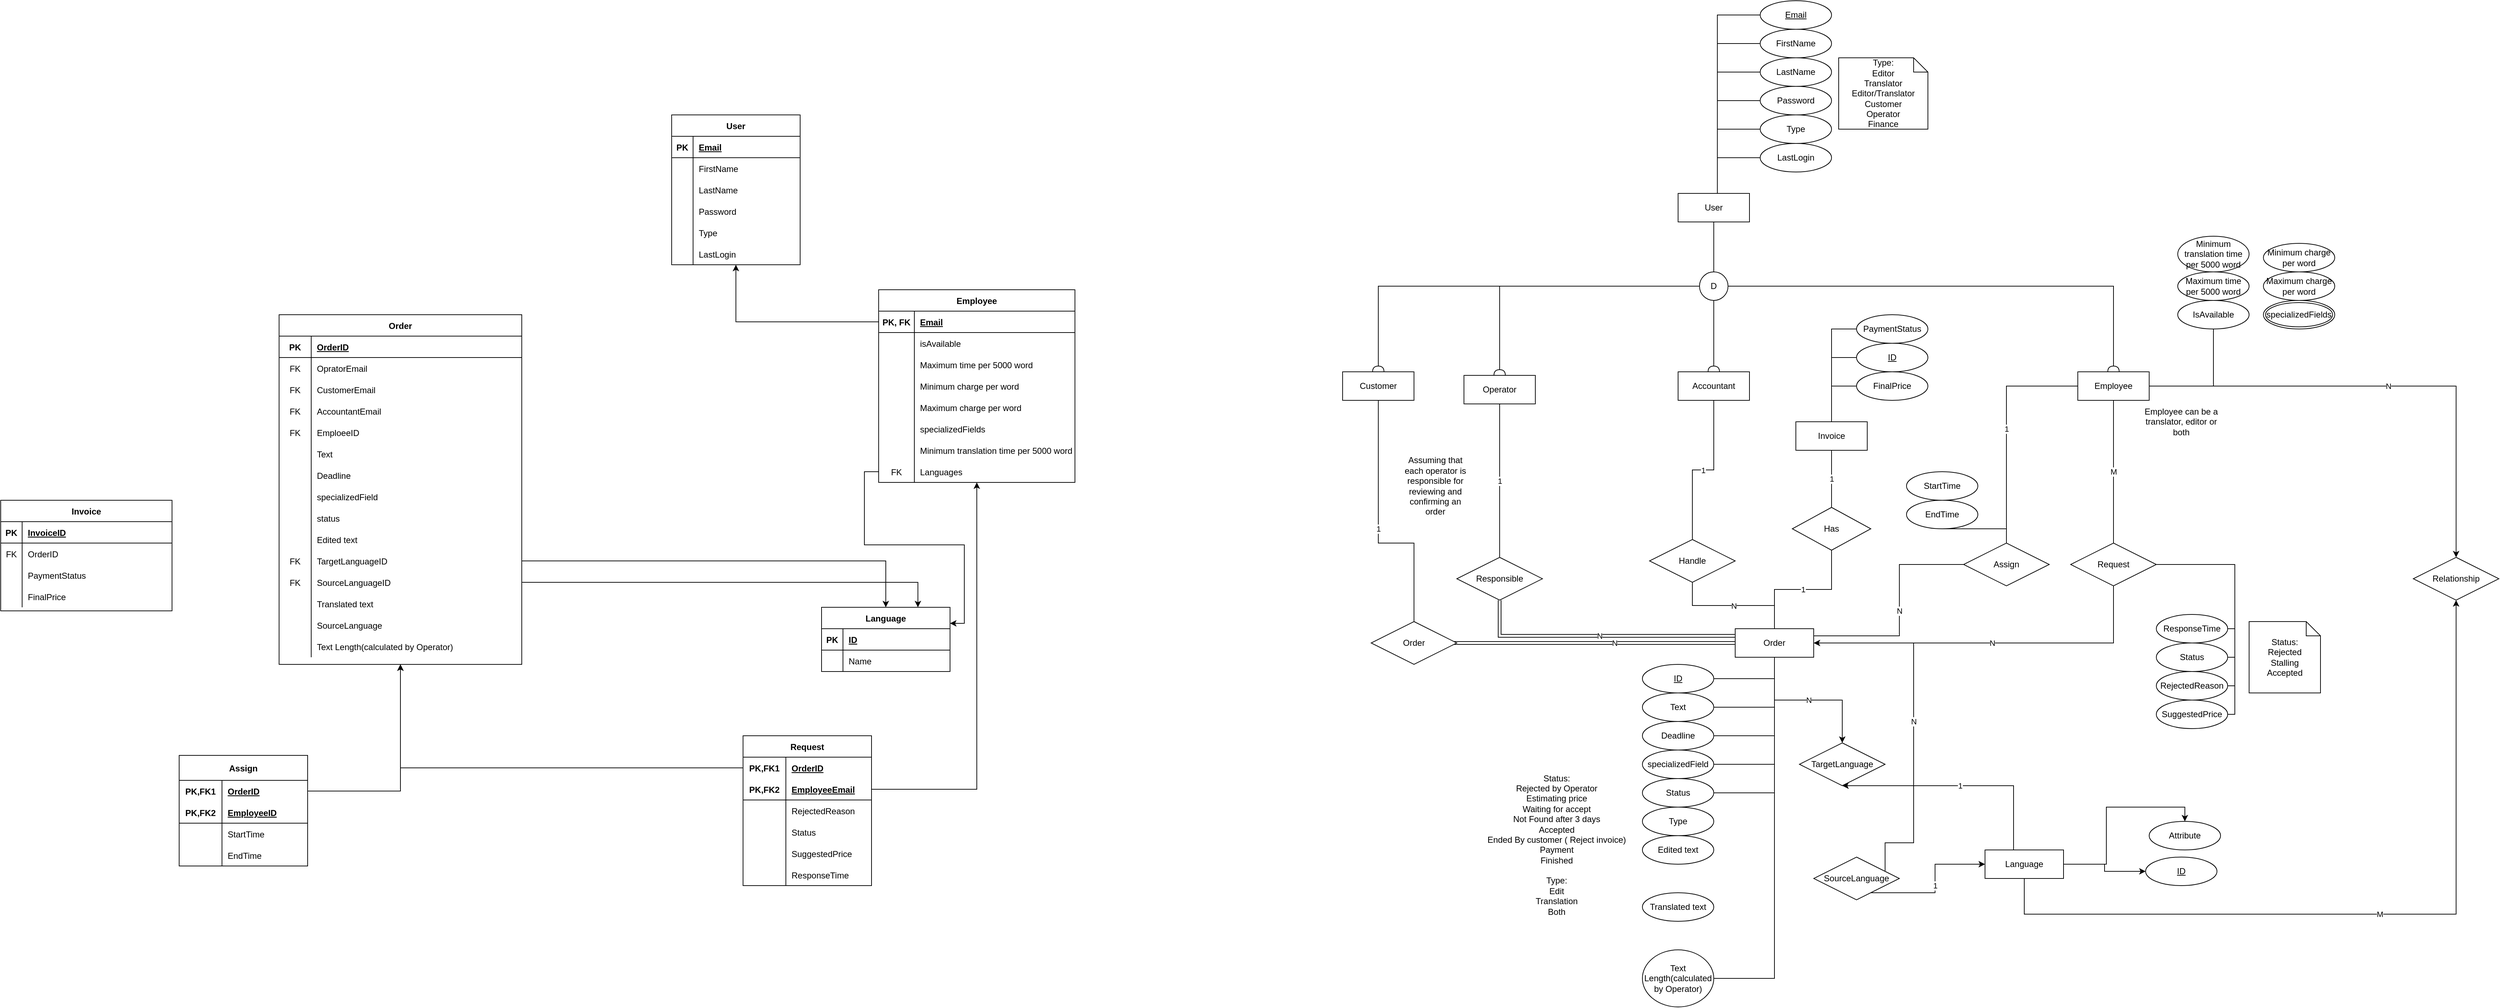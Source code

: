 <mxfile version="20.5.3" type="device"><diagram id="wWmGUk5-tPerldiFnLvs" name="Page-1"><mxGraphModel dx="4505" dy="1993" grid="1" gridSize="10" guides="1" tooltips="1" connect="1" arrows="1" fold="1" page="1" pageScale="1" pageWidth="850" pageHeight="1100" math="0" shadow="0"><root><mxCell id="0"/><mxCell id="1" parent="0"/><mxCell id="UmxeJmka2Be0jszZpw76-110" style="edgeStyle=orthogonalEdgeStyle;rounded=0;orthogonalLoop=1;jettySize=auto;html=1;strokeColor=default;endArrow=none;endFill=0;" parent="1" source="UmxeJmka2Be0jszZpw76-1" target="UmxeJmka2Be0jszZpw76-7" edge="1"><mxGeometry relative="1" as="geometry"><Array as="points"><mxPoint x="315" y="-50"/></Array></mxGeometry></mxCell><mxCell id="UmxeJmka2Be0jszZpw76-111" style="edgeStyle=orthogonalEdgeStyle;rounded=0;orthogonalLoop=1;jettySize=auto;html=1;strokeColor=default;endArrow=none;endFill=0;" parent="1" source="UmxeJmka2Be0jszZpw76-1" target="UmxeJmka2Be0jszZpw76-6" edge="1"><mxGeometry relative="1" as="geometry"><Array as="points"><mxPoint x="315" y="-90"/></Array></mxGeometry></mxCell><mxCell id="UmxeJmka2Be0jszZpw76-112" style="edgeStyle=orthogonalEdgeStyle;rounded=0;orthogonalLoop=1;jettySize=auto;html=1;strokeColor=default;endArrow=none;endFill=0;" parent="1" source="UmxeJmka2Be0jszZpw76-1" target="UmxeJmka2Be0jszZpw76-5" edge="1"><mxGeometry relative="1" as="geometry"><Array as="points"><mxPoint x="315" y="-130"/></Array></mxGeometry></mxCell><mxCell id="UmxeJmka2Be0jszZpw76-113" style="edgeStyle=orthogonalEdgeStyle;rounded=0;orthogonalLoop=1;jettySize=auto;html=1;strokeColor=default;endArrow=none;endFill=0;" parent="1" source="UmxeJmka2Be0jszZpw76-1" target="UmxeJmka2Be0jszZpw76-3" edge="1"><mxGeometry relative="1" as="geometry"><Array as="points"><mxPoint x="315" y="-170"/></Array></mxGeometry></mxCell><mxCell id="UmxeJmka2Be0jszZpw76-114" style="edgeStyle=orthogonalEdgeStyle;rounded=0;orthogonalLoop=1;jettySize=auto;html=1;strokeColor=default;endArrow=none;endFill=0;" parent="1" source="UmxeJmka2Be0jszZpw76-1" target="UmxeJmka2Be0jszZpw76-2" edge="1"><mxGeometry relative="1" as="geometry"><Array as="points"><mxPoint x="315" y="-210"/></Array></mxGeometry></mxCell><mxCell id="ogiDxnEMjGbUTlc79QJV-4" style="edgeStyle=orthogonalEdgeStyle;rounded=0;orthogonalLoop=1;jettySize=auto;html=1;endArrow=none;endFill=0;exitX=0.5;exitY=0;exitDx=0;exitDy=0;" parent="1" edge="1"><mxGeometry relative="1" as="geometry"><mxPoint x="315" y="40" as="sourcePoint"/><mxPoint x="380" y="-10.0" as="targetPoint"/><Array as="points"><mxPoint x="315" y="-10"/></Array></mxGeometry></mxCell><mxCell id="UmxeJmka2Be0jszZpw76-1" value="User" style="whiteSpace=wrap;html=1;align=center;" parent="1" vertex="1"><mxGeometry x="260" y="40" width="100" height="40" as="geometry"/></mxCell><mxCell id="UmxeJmka2Be0jszZpw76-2" value="Email" style="ellipse;whiteSpace=wrap;html=1;align=center;fontStyle=4;" parent="1" vertex="1"><mxGeometry x="375" y="-230" width="100" height="40" as="geometry"/></mxCell><mxCell id="UmxeJmka2Be0jszZpw76-3" value="FirstName" style="ellipse;whiteSpace=wrap;html=1;align=center;" parent="1" vertex="1"><mxGeometry x="375" y="-190" width="100" height="40" as="geometry"/></mxCell><mxCell id="UmxeJmka2Be0jszZpw76-5" value="LastName" style="ellipse;whiteSpace=wrap;html=1;align=center;" parent="1" vertex="1"><mxGeometry x="375" y="-150" width="100" height="40" as="geometry"/></mxCell><mxCell id="UmxeJmka2Be0jszZpw76-6" value="Password" style="ellipse;whiteSpace=wrap;html=1;align=center;" parent="1" vertex="1"><mxGeometry x="375" y="-110" width="100" height="40" as="geometry"/></mxCell><mxCell id="UmxeJmka2Be0jszZpw76-7" value="Type" style="ellipse;whiteSpace=wrap;html=1;align=center;" parent="1" vertex="1"><mxGeometry x="375" y="-70" width="100" height="40" as="geometry"/></mxCell><mxCell id="UmxeJmka2Be0jszZpw76-8" value="&lt;div&gt;Type:&lt;/div&gt;&lt;div&gt;Editor&lt;/div&gt;&lt;div&gt;Translator&lt;/div&gt;&lt;div&gt;Editor/Translator&lt;br&gt;&lt;/div&gt;&lt;div&gt;Customer&lt;/div&gt;&lt;div&gt;Operator&lt;/div&gt;&lt;div&gt;Finance&lt;br&gt;&lt;/div&gt;" style="shape=note;size=20;whiteSpace=wrap;html=1;" parent="1" vertex="1"><mxGeometry x="485" y="-150" width="125" height="100" as="geometry"/></mxCell><mxCell id="UmxeJmka2Be0jszZpw76-33" value="1" style="edgeStyle=orthogonalEdgeStyle;rounded=0;orthogonalLoop=1;jettySize=auto;html=1;endArrow=none;endFill=0;exitX=0.5;exitY=1;exitDx=0;exitDy=0;" parent="1" source="UmxeJmka2Be0jszZpw76-9" target="UmxeJmka2Be0jszZpw76-32" edge="1"><mxGeometry relative="1" as="geometry"><Array as="points"><mxPoint x="-160" y="530"/><mxPoint x="-110" y="530"/></Array><mxPoint x="-159.923" y="380" as="sourcePoint"/></mxGeometry></mxCell><mxCell id="UmxeJmka2Be0jszZpw76-123" style="edgeStyle=orthogonalEdgeStyle;rounded=0;orthogonalLoop=1;jettySize=auto;html=1;strokeColor=default;startArrow=halfCircle;startFill=0;endArrow=none;endFill=0;" parent="1" source="UmxeJmka2Be0jszZpw76-9" target="UmxeJmka2Be0jszZpw76-117" edge="1"><mxGeometry relative="1" as="geometry"><Array as="points"><mxPoint x="-160" y="170"/></Array></mxGeometry></mxCell><mxCell id="UmxeJmka2Be0jszZpw76-9" value="Customer" style="whiteSpace=wrap;html=1;align=center;" parent="1" vertex="1"><mxGeometry x="-210" y="290" width="100" height="40" as="geometry"/></mxCell><mxCell id="UmxeJmka2Be0jszZpw76-120" style="edgeStyle=orthogonalEdgeStyle;rounded=0;orthogonalLoop=1;jettySize=auto;html=1;strokeColor=default;startArrow=halfCircle;startFill=0;endArrow=none;endFill=0;" parent="1" source="UmxeJmka2Be0jszZpw76-10" target="UmxeJmka2Be0jszZpw76-117" edge="1"><mxGeometry relative="1" as="geometry"><Array as="points"><mxPoint x="10" y="170"/></Array></mxGeometry></mxCell><mxCell id="UmxeJmka2Be0jszZpw76-10" value="Operator" style="whiteSpace=wrap;html=1;align=center;" parent="1" vertex="1"><mxGeometry x="-40" y="295" width="100" height="40" as="geometry"/></mxCell><mxCell id="UmxeJmka2Be0jszZpw76-116" style="edgeStyle=orthogonalEdgeStyle;rounded=0;orthogonalLoop=1;jettySize=auto;html=1;strokeColor=default;startArrow=halfCircle;startFill=0;endArrow=none;endFill=0;" parent="1" source="UmxeJmka2Be0jszZpw76-11" target="UmxeJmka2Be0jszZpw76-117" edge="1"><mxGeometry relative="1" as="geometry"><Array as="points"><mxPoint x="870" y="170"/></Array></mxGeometry></mxCell><mxCell id="ogiDxnEMjGbUTlc79QJV-1" style="edgeStyle=orthogonalEdgeStyle;rounded=0;orthogonalLoop=1;jettySize=auto;html=1;endArrow=none;endFill=0;" parent="1" source="UmxeJmka2Be0jszZpw76-11" target="UmxeJmka2Be0jszZpw76-91" edge="1"><mxGeometry relative="1" as="geometry"/></mxCell><mxCell id="Jg6fm9dbD2ukEMY-UQ9C-191" value="N" style="edgeStyle=orthogonalEdgeStyle;rounded=0;orthogonalLoop=1;jettySize=auto;html=1;" edge="1" parent="1" source="UmxeJmka2Be0jszZpw76-11" target="Jg6fm9dbD2ukEMY-UQ9C-190"><mxGeometry relative="1" as="geometry"/></mxCell><mxCell id="UmxeJmka2Be0jszZpw76-11" value="Employee" style="whiteSpace=wrap;html=1;align=center;" parent="1" vertex="1"><mxGeometry x="820" y="290" width="100" height="40" as="geometry"/></mxCell><mxCell id="UmxeJmka2Be0jszZpw76-15" value="Minimum &lt;span class=&quot;ILfuVd&quot; lang=&quot;en&quot;&gt;&lt;span class=&quot;hgKElc&quot;&gt;charge&lt;/span&gt;&lt;/span&gt; per word" style="ellipse;whiteSpace=wrap;html=1;align=center;" parent="1" vertex="1"><mxGeometry x="1080" y="110" width="100" height="40" as="geometry"/></mxCell><mxCell id="UmxeJmka2Be0jszZpw76-17" value="Maximum &lt;span class=&quot;ILfuVd&quot; lang=&quot;en&quot;&gt;&lt;span class=&quot;hgKElc&quot;&gt;charge&lt;/span&gt;&lt;/span&gt; per word" style="ellipse;whiteSpace=wrap;html=1;align=center;" parent="1" vertex="1"><mxGeometry x="1080" y="150" width="100" height="40" as="geometry"/></mxCell><mxCell id="UmxeJmka2Be0jszZpw76-18" value="Minimum translation time per 5000 word " style="ellipse;whiteSpace=wrap;html=1;align=center;" parent="1" vertex="1"><mxGeometry x="960" y="100" width="100" height="50" as="geometry"/></mxCell><mxCell id="UmxeJmka2Be0jszZpw76-19" value="Maximum time per 5000 word" style="ellipse;whiteSpace=wrap;html=1;align=center;" parent="1" vertex="1"><mxGeometry x="960" y="150" width="100" height="40" as="geometry"/></mxCell><mxCell id="UmxeJmka2Be0jszZpw76-40" value="N" style="edgeStyle=orthogonalEdgeStyle;rounded=0;orthogonalLoop=1;jettySize=auto;html=1;endArrow=none;endFill=0;" parent="1" source="UmxeJmka2Be0jszZpw76-27" target="UmxeJmka2Be0jszZpw76-39" edge="1"><mxGeometry relative="1" as="geometry"><mxPoint x="580" y="670" as="sourcePoint"/></mxGeometry></mxCell><mxCell id="UmxeJmka2Be0jszZpw76-58" value="N" style="edgeStyle=orthogonalEdgeStyle;rounded=0;orthogonalLoop=1;jettySize=auto;html=1;strokeColor=default;endArrow=none;endFill=0;" parent="1" source="UmxeJmka2Be0jszZpw76-27" target="UmxeJmka2Be0jszZpw76-57" edge="1"><mxGeometry relative="1" as="geometry"/></mxCell><mxCell id="UmxeJmka2Be0jszZpw76-79" value="N" style="edgeStyle=orthogonalEdgeStyle;rounded=0;orthogonalLoop=1;jettySize=auto;html=1;strokeColor=default;endArrow=none;endFill=0;" parent="1" source="UmxeJmka2Be0jszZpw76-27" target="UmxeJmka2Be0jszZpw76-78" edge="1"><mxGeometry relative="1" as="geometry"><Array as="points"><mxPoint x="570" y="660"/></Array></mxGeometry></mxCell><mxCell id="Jg6fm9dbD2ukEMY-UQ9C-185" value="N" style="edgeStyle=orthogonalEdgeStyle;rounded=0;orthogonalLoop=1;jettySize=auto;html=1;" edge="1" parent="1" source="UmxeJmka2Be0jszZpw76-27" target="Jg6fm9dbD2ukEMY-UQ9C-184"><mxGeometry relative="1" as="geometry"/></mxCell><mxCell id="UmxeJmka2Be0jszZpw76-27" value="Order" style="whiteSpace=wrap;html=1;align=center;" parent="1" vertex="1"><mxGeometry x="340" y="650" width="110" height="40" as="geometry"/></mxCell><mxCell id="ogiDxnEMjGbUTlc79QJV-31" style="edgeStyle=orthogonalEdgeStyle;rounded=0;orthogonalLoop=1;jettySize=auto;html=1;startArrow=none;startFill=0;endArrow=none;endFill=0;" parent="1" source="UmxeJmka2Be0jszZpw76-28" target="UmxeJmka2Be0jszZpw76-27" edge="1"><mxGeometry relative="1" as="geometry"/></mxCell><mxCell id="UmxeJmka2Be0jszZpw76-28" value="Text" style="ellipse;whiteSpace=wrap;html=1;align=center;" parent="1" vertex="1"><mxGeometry x="210" y="740" width="100" height="40" as="geometry"/></mxCell><mxCell id="UmxeJmka2Be0jszZpw76-29" value="Edited text" style="ellipse;whiteSpace=wrap;html=1;align=center;" parent="1" vertex="1"><mxGeometry x="210" y="940" width="100" height="40" as="geometry"/></mxCell><mxCell id="UmxeJmka2Be0jszZpw76-30" value="Translated text" style="ellipse;whiteSpace=wrap;html=1;align=center;" parent="1" vertex="1"><mxGeometry x="210" y="1020" width="100" height="40" as="geometry"/></mxCell><mxCell id="ogiDxnEMjGbUTlc79QJV-29" style="edgeStyle=orthogonalEdgeStyle;rounded=0;orthogonalLoop=1;jettySize=auto;html=1;startArrow=none;startFill=0;endArrow=none;endFill=0;" parent="1" source="UmxeJmka2Be0jszZpw76-31" target="UmxeJmka2Be0jszZpw76-27" edge="1"><mxGeometry relative="1" as="geometry"/></mxCell><mxCell id="UmxeJmka2Be0jszZpw76-31" value="specializedField" style="ellipse;whiteSpace=wrap;html=1;align=center;" parent="1" vertex="1"><mxGeometry x="210" y="820" width="100" height="40" as="geometry"/></mxCell><mxCell id="UmxeJmka2Be0jszZpw76-34" style="edgeStyle=orthogonalEdgeStyle;rounded=0;orthogonalLoop=1;jettySize=auto;html=1;shape=link;exitX=0.9;exitY=0.446;exitDx=0;exitDy=0;exitPerimeter=0;" parent="1" source="UmxeJmka2Be0jszZpw76-32" target="UmxeJmka2Be0jszZpw76-27" edge="1"><mxGeometry relative="1" as="geometry"><Array as="points"><mxPoint x="-62" y="670"/></Array></mxGeometry></mxCell><mxCell id="Jg6fm9dbD2ukEMY-UQ9C-45" value="N" style="edgeLabel;html=1;align=center;verticalAlign=middle;resizable=0;points=[];" vertex="1" connectable="0" parent="UmxeJmka2Be0jszZpw76-34"><mxGeometry x="0.297" y="-2" relative="1" as="geometry"><mxPoint x="-27" y="-2" as="offset"/></mxGeometry></mxCell><mxCell id="UmxeJmka2Be0jszZpw76-97" value="1" style="edgeStyle=orthogonalEdgeStyle;rounded=0;orthogonalLoop=1;jettySize=auto;html=1;entryX=0.5;entryY=1;entryDx=0;entryDy=0;strokeColor=default;endArrow=none;endFill=0;exitX=0.5;exitY=0;exitDx=0;exitDy=0;" parent="1" source="Jg6fm9dbD2ukEMY-UQ9C-47" target="UmxeJmka2Be0jszZpw76-10" edge="1"><mxGeometry relative="1" as="geometry"><Array as="points"><mxPoint x="10" y="550"/></Array><mxPoint x="10" y="385" as="targetPoint"/></mxGeometry></mxCell><mxCell id="UmxeJmka2Be0jszZpw76-109" style="edgeStyle=orthogonalEdgeStyle;rounded=0;orthogonalLoop=1;jettySize=auto;html=1;strokeColor=default;endArrow=none;endFill=0;" parent="1" edge="1"><mxGeometry relative="1" as="geometry"><mxPoint x="395" y="690" as="sourcePoint"/><mxPoint x="305" y="1140.0" as="targetPoint"/><Array as="points"><mxPoint x="395" y="1140"/></Array></mxGeometry></mxCell><mxCell id="UmxeJmka2Be0jszZpw76-32" value="Order" style="shape=rhombus;perimeter=rhombusPerimeter;whiteSpace=wrap;html=1;align=center;" parent="1" vertex="1"><mxGeometry x="-170" y="640" width="120" height="60" as="geometry"/></mxCell><mxCell id="ogiDxnEMjGbUTlc79QJV-30" style="edgeStyle=orthogonalEdgeStyle;rounded=0;orthogonalLoop=1;jettySize=auto;html=1;startArrow=none;startFill=0;endArrow=none;endFill=0;" parent="1" source="UmxeJmka2Be0jszZpw76-36" target="UmxeJmka2Be0jszZpw76-27" edge="1"><mxGeometry relative="1" as="geometry"/></mxCell><mxCell id="UmxeJmka2Be0jszZpw76-36" value="Deadline" style="ellipse;whiteSpace=wrap;html=1;align=center;" parent="1" vertex="1"><mxGeometry x="210" y="780" width="100" height="40" as="geometry"/></mxCell><mxCell id="ogiDxnEMjGbUTlc79QJV-32" style="edgeStyle=orthogonalEdgeStyle;rounded=0;orthogonalLoop=1;jettySize=auto;html=1;entryX=0.5;entryY=1;entryDx=0;entryDy=0;startArrow=none;startFill=0;endArrow=none;endFill=0;" parent="1" source="UmxeJmka2Be0jszZpw76-37" target="UmxeJmka2Be0jszZpw76-27" edge="1"><mxGeometry relative="1" as="geometry"/></mxCell><mxCell id="UmxeJmka2Be0jszZpw76-37" value="ID" style="ellipse;whiteSpace=wrap;html=1;align=center;fontStyle=4;" parent="1" vertex="1"><mxGeometry x="210" y="700" width="100" height="40" as="geometry"/></mxCell><mxCell id="ogiDxnEMjGbUTlc79QJV-28" style="edgeStyle=orthogonalEdgeStyle;rounded=0;orthogonalLoop=1;jettySize=auto;html=1;startArrow=none;startFill=0;endArrow=none;endFill=0;" parent="1" source="UmxeJmka2Be0jszZpw76-38" target="UmxeJmka2Be0jszZpw76-27" edge="1"><mxGeometry relative="1" as="geometry"/></mxCell><mxCell id="UmxeJmka2Be0jszZpw76-38" value="Status" style="ellipse;whiteSpace=wrap;html=1;align=center;" parent="1" vertex="1"><mxGeometry x="210" y="860" width="100" height="40" as="geometry"/></mxCell><mxCell id="UmxeJmka2Be0jszZpw76-41" value="M" style="edgeStyle=orthogonalEdgeStyle;rounded=0;orthogonalLoop=1;jettySize=auto;html=1;endArrow=none;endFill=0;" parent="1" source="UmxeJmka2Be0jszZpw76-39" target="UmxeJmka2Be0jszZpw76-11" edge="1"><mxGeometry relative="1" as="geometry"><mxPoint x="870" y="330.0" as="targetPoint"/></mxGeometry></mxCell><mxCell id="UmxeJmka2Be0jszZpw76-39" value="Request" style="shape=rhombus;perimeter=rhombusPerimeter;whiteSpace=wrap;html=1;align=center;" parent="1" vertex="1"><mxGeometry x="810" y="530" width="120" height="60" as="geometry"/></mxCell><mxCell id="UmxeJmka2Be0jszZpw76-59" value="1" style="edgeStyle=orthogonalEdgeStyle;rounded=0;orthogonalLoop=1;jettySize=auto;html=1;strokeColor=default;endArrow=none;endFill=0;" parent="1" source="UmxeJmka2Be0jszZpw76-49" target="UmxeJmka2Be0jszZpw76-57" edge="1"><mxGeometry relative="1" as="geometry"/></mxCell><mxCell id="UmxeJmka2Be0jszZpw76-122" style="edgeStyle=orthogonalEdgeStyle;rounded=0;orthogonalLoop=1;jettySize=auto;html=1;strokeColor=default;startArrow=halfCircle;startFill=0;endArrow=none;endFill=0;" parent="1" source="UmxeJmka2Be0jszZpw76-49" target="UmxeJmka2Be0jszZpw76-117" edge="1"><mxGeometry relative="1" as="geometry"/></mxCell><mxCell id="UmxeJmka2Be0jszZpw76-49" value="Accountant" style="whiteSpace=wrap;html=1;align=center;" parent="1" vertex="1"><mxGeometry x="260" y="290" width="100" height="40" as="geometry"/></mxCell><mxCell id="UmxeJmka2Be0jszZpw76-57" value="Handle" style="shape=rhombus;perimeter=rhombusPerimeter;whiteSpace=wrap;html=1;align=center;" parent="1" vertex="1"><mxGeometry x="220" y="525" width="120" height="60" as="geometry"/></mxCell><mxCell id="UmxeJmka2Be0jszZpw76-88" style="edgeStyle=orthogonalEdgeStyle;rounded=0;orthogonalLoop=1;jettySize=auto;html=1;strokeColor=default;endArrow=none;endFill=0;" parent="1" source="UmxeJmka2Be0jszZpw76-63" target="UmxeJmka2Be0jszZpw76-39" edge="1"><mxGeometry relative="1" as="geometry"><Array as="points"><mxPoint x="1040" y="690"/><mxPoint x="1040" y="560"/></Array></mxGeometry></mxCell><mxCell id="UmxeJmka2Be0jszZpw76-63" value="Status" style="ellipse;whiteSpace=wrap;html=1;align=center;" parent="1" vertex="1"><mxGeometry x="930" y="670" width="100" height="40" as="geometry"/></mxCell><mxCell id="UmxeJmka2Be0jszZpw76-67" value="&lt;div&gt;Status:&lt;/div&gt;&lt;div&gt;Rejected by Operator&lt;br&gt;&lt;/div&gt;&lt;div&gt;Estimating price&lt;/div&gt;&lt;div&gt;Waiting for accept&lt;/div&gt;&lt;div&gt;Not Found after 3 days&lt;br&gt;&lt;/div&gt;&lt;div&gt;Accepted&lt;br&gt;&lt;/div&gt;&lt;div&gt;Ended By customer ( Reject invoice)&lt;/div&gt;&lt;div&gt;Payment&lt;br&gt;&lt;/div&gt;&lt;div&gt;Finished&lt;br&gt;&lt;/div&gt;&lt;div&gt;&lt;br&gt;&lt;/div&gt;&lt;div&gt;Type:&lt;/div&gt;&lt;div&gt;Edit&lt;/div&gt;&lt;div&gt;Translation&lt;/div&gt;&lt;div&gt;Both&lt;br&gt;&lt;/div&gt;&lt;div&gt;&lt;br&gt;&lt;/div&gt;" style="shape=note;size=20;whiteSpace=wrap;html=1;gradientColor=none;opacity=0;" parent="1" vertex="1"><mxGeometry x="-90" y="795" width="360" height="330" as="geometry"/></mxCell><mxCell id="UmxeJmka2Be0jszZpw76-89" style="edgeStyle=orthogonalEdgeStyle;rounded=0;orthogonalLoop=1;jettySize=auto;html=1;strokeColor=default;endArrow=none;endFill=0;" parent="1" source="UmxeJmka2Be0jszZpw76-69" target="UmxeJmka2Be0jszZpw76-39" edge="1"><mxGeometry relative="1" as="geometry"><Array as="points"><mxPoint x="1040" y="730"/><mxPoint x="1040" y="560"/></Array></mxGeometry></mxCell><mxCell id="UmxeJmka2Be0jszZpw76-69" value="RejectedReason" style="ellipse;whiteSpace=wrap;html=1;align=center;" parent="1" vertex="1"><mxGeometry x="930" y="710" width="100" height="40" as="geometry"/></mxCell><mxCell id="UmxeJmka2Be0jszZpw76-82" style="edgeStyle=orthogonalEdgeStyle;rounded=0;orthogonalLoop=1;jettySize=auto;html=1;strokeColor=default;endArrow=none;endFill=0;" parent="1" source="UmxeJmka2Be0jszZpw76-75" target="UmxeJmka2Be0jszZpw76-78" edge="1"><mxGeometry relative="1" as="geometry"><Array as="points"><mxPoint x="720" y="510"/></Array></mxGeometry></mxCell><mxCell id="UmxeJmka2Be0jszZpw76-75" value="EndTime" style="ellipse;whiteSpace=wrap;html=1;align=center;" parent="1" vertex="1"><mxGeometry x="580" y="470" width="100" height="40" as="geometry"/></mxCell><mxCell id="UmxeJmka2Be0jszZpw76-77" value="&lt;div&gt;Status:&lt;/div&gt;&lt;div&gt;Rejected&lt;/div&gt;&lt;div&gt;Stalling&lt;br&gt;&lt;/div&gt;&lt;div&gt;Accepted&lt;br&gt;&lt;/div&gt;" style="shape=note;size=20;whiteSpace=wrap;html=1;" parent="1" vertex="1"><mxGeometry x="1060" y="640" width="100" height="100" as="geometry"/></mxCell><mxCell id="UmxeJmka2Be0jszZpw76-80" value="1" style="edgeStyle=orthogonalEdgeStyle;rounded=0;orthogonalLoop=1;jettySize=auto;html=1;strokeColor=default;endArrow=none;endFill=0;" parent="1" source="UmxeJmka2Be0jszZpw76-78" target="UmxeJmka2Be0jszZpw76-11" edge="1"><mxGeometry x="0.0" relative="1" as="geometry"><Array as="points"><mxPoint x="720" y="310"/></Array><mxPoint as="offset"/></mxGeometry></mxCell><mxCell id="ogiDxnEMjGbUTlc79QJV-6" value="1" style="edgeStyle=orthogonalEdgeStyle;rounded=0;orthogonalLoop=1;jettySize=auto;html=1;endArrow=none;endFill=0;" parent="1" source="ogiDxnEMjGbUTlc79QJV-7" target="ogiDxnEMjGbUTlc79QJV-5" edge="1"><mxGeometry relative="1" as="geometry"/></mxCell><mxCell id="UmxeJmka2Be0jszZpw76-78" value="Assign" style="shape=rhombus;perimeter=rhombusPerimeter;whiteSpace=wrap;html=1;align=center;" parent="1" vertex="1"><mxGeometry x="660" y="530" width="120" height="60" as="geometry"/></mxCell><mxCell id="UmxeJmka2Be0jszZpw76-83" value="StartTime" style="ellipse;whiteSpace=wrap;html=1;align=center;" parent="1" vertex="1"><mxGeometry x="580" y="430" width="100" height="40" as="geometry"/></mxCell><mxCell id="UmxeJmka2Be0jszZpw76-87" style="edgeStyle=orthogonalEdgeStyle;rounded=0;orthogonalLoop=1;jettySize=auto;html=1;entryX=1;entryY=0.5;entryDx=0;entryDy=0;strokeColor=default;endArrow=none;endFill=0;" parent="1" source="UmxeJmka2Be0jszZpw76-85" target="UmxeJmka2Be0jszZpw76-39" edge="1"><mxGeometry relative="1" as="geometry"><Array as="points"><mxPoint x="1040" y="650"/><mxPoint x="1040" y="560"/></Array></mxGeometry></mxCell><mxCell id="UmxeJmka2Be0jszZpw76-85" value="ResponseTime" style="ellipse;whiteSpace=wrap;html=1;align=center;" parent="1" vertex="1"><mxGeometry x="930" y="630" width="100" height="40" as="geometry"/></mxCell><mxCell id="UmxeJmka2Be0jszZpw76-91" value="IsAvailable" style="ellipse;whiteSpace=wrap;html=1;align=center;" parent="1" vertex="1"><mxGeometry x="960" y="190" width="100" height="40" as="geometry"/></mxCell><mxCell id="UmxeJmka2Be0jszZpw76-93" style="edgeStyle=orthogonalEdgeStyle;rounded=0;orthogonalLoop=1;jettySize=auto;html=1;strokeColor=default;endArrow=none;endFill=0;" parent="1" source="UmxeJmka2Be0jszZpw76-92" target="UmxeJmka2Be0jszZpw76-39" edge="1"><mxGeometry relative="1" as="geometry"><Array as="points"><mxPoint x="1040" y="770"/><mxPoint x="1040" y="560"/></Array></mxGeometry></mxCell><mxCell id="UmxeJmka2Be0jszZpw76-92" value="SuggestedPrice" style="ellipse;whiteSpace=wrap;html=1;align=center;" parent="1" vertex="1"><mxGeometry x="930" y="750" width="100" height="40" as="geometry"/></mxCell><mxCell id="UmxeJmka2Be0jszZpw76-105" value="&lt;div&gt;Text Length(calculated by Operator)&lt;/div&gt;" style="ellipse;whiteSpace=wrap;html=1;align=center;" parent="1" vertex="1"><mxGeometry x="210" y="1100" width="100" height="80" as="geometry"/></mxCell><mxCell id="UmxeJmka2Be0jszZpw76-118" style="edgeStyle=orthogonalEdgeStyle;rounded=0;orthogonalLoop=1;jettySize=auto;html=1;strokeColor=default;startArrow=none;startFill=0;endArrow=none;endFill=0;" parent="1" source="UmxeJmka2Be0jszZpw76-117" target="UmxeJmka2Be0jszZpw76-1" edge="1"><mxGeometry relative="1" as="geometry"/></mxCell><mxCell id="UmxeJmka2Be0jszZpw76-117" value="D" style="ellipse;whiteSpace=wrap;html=1;align=center;" parent="1" vertex="1"><mxGeometry x="290" y="150" width="40" height="40" as="geometry"/></mxCell><mxCell id="ogiDxnEMjGbUTlc79QJV-3" value="LastLogin" style="ellipse;whiteSpace=wrap;html=1;align=center;" parent="1" vertex="1"><mxGeometry x="375" y="-30" width="100" height="40" as="geometry"/></mxCell><mxCell id="ogiDxnEMjGbUTlc79QJV-13" style="edgeStyle=orthogonalEdgeStyle;rounded=0;orthogonalLoop=1;jettySize=auto;html=1;entryX=0;entryY=0.5;entryDx=0;entryDy=0;endArrow=none;endFill=0;" parent="1" source="ogiDxnEMjGbUTlc79QJV-5" target="ogiDxnEMjGbUTlc79QJV-9" edge="1"><mxGeometry relative="1" as="geometry"/></mxCell><mxCell id="ogiDxnEMjGbUTlc79QJV-14" style="edgeStyle=orthogonalEdgeStyle;rounded=0;orthogonalLoop=1;jettySize=auto;html=1;entryX=0;entryY=0.5;entryDx=0;entryDy=0;endArrow=none;endFill=0;" parent="1" source="ogiDxnEMjGbUTlc79QJV-5" target="ogiDxnEMjGbUTlc79QJV-10" edge="1"><mxGeometry relative="1" as="geometry"/></mxCell><mxCell id="ogiDxnEMjGbUTlc79QJV-16" style="edgeStyle=orthogonalEdgeStyle;rounded=0;orthogonalLoop=1;jettySize=auto;html=1;entryX=0;entryY=0.5;entryDx=0;entryDy=0;endArrow=none;endFill=0;" parent="1" source="ogiDxnEMjGbUTlc79QJV-5" target="ogiDxnEMjGbUTlc79QJV-15" edge="1"><mxGeometry relative="1" as="geometry"/></mxCell><mxCell id="ogiDxnEMjGbUTlc79QJV-5" value="Invoice" style="whiteSpace=wrap;html=1;align=center;" parent="1" vertex="1"><mxGeometry x="425" y="360" width="100" height="40" as="geometry"/></mxCell><mxCell id="ogiDxnEMjGbUTlc79QJV-8" value="1" style="edgeStyle=orthogonalEdgeStyle;rounded=0;orthogonalLoop=1;jettySize=auto;html=1;endArrow=none;endFill=0;" parent="1" source="ogiDxnEMjGbUTlc79QJV-7" target="UmxeJmka2Be0jszZpw76-27" edge="1"><mxGeometry relative="1" as="geometry"/></mxCell><mxCell id="ogiDxnEMjGbUTlc79QJV-7" value="Has" style="shape=rhombus;perimeter=rhombusPerimeter;whiteSpace=wrap;html=1;align=center;" parent="1" vertex="1"><mxGeometry x="420" y="480" width="110" height="60" as="geometry"/></mxCell><mxCell id="ogiDxnEMjGbUTlc79QJV-9" value="ID" style="ellipse;whiteSpace=wrap;html=1;align=center;fontStyle=4;" parent="1" vertex="1"><mxGeometry x="510" y="250" width="100" height="40" as="geometry"/></mxCell><mxCell id="ogiDxnEMjGbUTlc79QJV-10" value="FinalPrice" style="ellipse;whiteSpace=wrap;html=1;align=center;" parent="1" vertex="1"><mxGeometry x="510" y="290" width="100" height="40" as="geometry"/></mxCell><mxCell id="ogiDxnEMjGbUTlc79QJV-15" value="PaymentStatus" style="ellipse;whiteSpace=wrap;html=1;align=center;" parent="1" vertex="1"><mxGeometry x="510" y="210" width="100" height="40" as="geometry"/></mxCell><mxCell id="ogiDxnEMjGbUTlc79QJV-19" value="specializedFields" style="ellipse;shape=doubleEllipse;margin=3;whiteSpace=wrap;html=1;align=center;" parent="1" vertex="1"><mxGeometry x="1080" y="190" width="100" height="40" as="geometry"/></mxCell><mxCell id="ogiDxnEMjGbUTlc79QJV-33" value="Type" style="ellipse;whiteSpace=wrap;html=1;align=center;" parent="1" vertex="1"><mxGeometry x="210" y="900" width="100" height="40" as="geometry"/></mxCell><mxCell id="ogiDxnEMjGbUTlc79QJV-38" value="Employee can be a translator, editor or both" style="shape=note;size=20;whiteSpace=wrap;html=1;gradientColor=none;opacity=0;" parent="1" vertex="1"><mxGeometry x="910" y="310" width="110" height="100" as="geometry"/></mxCell><mxCell id="ogiDxnEMjGbUTlc79QJV-39" value="&lt;div&gt;Assuming that each operator is &lt;br&gt;&lt;/div&gt;&lt;div&gt;responsible for reviewing and confirming an order&lt;br&gt;&lt;/div&gt;" style="shape=note;size=20;whiteSpace=wrap;html=1;gradientColor=none;opacity=0;" parent="1" vertex="1"><mxGeometry x="-130" y="400" width="100" height="100" as="geometry"/></mxCell><mxCell id="Jg6fm9dbD2ukEMY-UQ9C-1" value="User" style="shape=table;startSize=30;container=1;collapsible=1;childLayout=tableLayout;fixedRows=1;rowLines=0;fontStyle=1;align=center;resizeLast=1;" vertex="1" parent="1"><mxGeometry x="-1150" y="-70" width="180" height="210" as="geometry"/></mxCell><mxCell id="Jg6fm9dbD2ukEMY-UQ9C-2" value="" style="shape=tableRow;horizontal=0;startSize=0;swimlaneHead=0;swimlaneBody=0;fillColor=none;collapsible=0;dropTarget=0;points=[[0,0.5],[1,0.5]];portConstraint=eastwest;top=0;left=0;right=0;bottom=1;" vertex="1" parent="Jg6fm9dbD2ukEMY-UQ9C-1"><mxGeometry y="30" width="180" height="30" as="geometry"/></mxCell><mxCell id="Jg6fm9dbD2ukEMY-UQ9C-3" value="PK" style="shape=partialRectangle;connectable=0;fillColor=none;top=0;left=0;bottom=0;right=0;fontStyle=1;overflow=hidden;" vertex="1" parent="Jg6fm9dbD2ukEMY-UQ9C-2"><mxGeometry width="30" height="30" as="geometry"><mxRectangle width="30" height="30" as="alternateBounds"/></mxGeometry></mxCell><mxCell id="Jg6fm9dbD2ukEMY-UQ9C-4" value="Email" style="shape=partialRectangle;connectable=0;fillColor=none;top=0;left=0;bottom=0;right=0;align=left;spacingLeft=6;fontStyle=5;overflow=hidden;" vertex="1" parent="Jg6fm9dbD2ukEMY-UQ9C-2"><mxGeometry x="30" width="150" height="30" as="geometry"><mxRectangle width="150" height="30" as="alternateBounds"/></mxGeometry></mxCell><mxCell id="Jg6fm9dbD2ukEMY-UQ9C-5" value="" style="shape=tableRow;horizontal=0;startSize=0;swimlaneHead=0;swimlaneBody=0;fillColor=none;collapsible=0;dropTarget=0;points=[[0,0.5],[1,0.5]];portConstraint=eastwest;top=0;left=0;right=0;bottom=0;" vertex="1" parent="Jg6fm9dbD2ukEMY-UQ9C-1"><mxGeometry y="60" width="180" height="30" as="geometry"/></mxCell><mxCell id="Jg6fm9dbD2ukEMY-UQ9C-6" value="" style="shape=partialRectangle;connectable=0;fillColor=none;top=0;left=0;bottom=0;right=0;editable=1;overflow=hidden;" vertex="1" parent="Jg6fm9dbD2ukEMY-UQ9C-5"><mxGeometry width="30" height="30" as="geometry"><mxRectangle width="30" height="30" as="alternateBounds"/></mxGeometry></mxCell><mxCell id="Jg6fm9dbD2ukEMY-UQ9C-7" value="FirstName" style="shape=partialRectangle;connectable=0;fillColor=none;top=0;left=0;bottom=0;right=0;align=left;spacingLeft=6;overflow=hidden;" vertex="1" parent="Jg6fm9dbD2ukEMY-UQ9C-5"><mxGeometry x="30" width="150" height="30" as="geometry"><mxRectangle width="150" height="30" as="alternateBounds"/></mxGeometry></mxCell><mxCell id="Jg6fm9dbD2ukEMY-UQ9C-8" value="" style="shape=tableRow;horizontal=0;startSize=0;swimlaneHead=0;swimlaneBody=0;fillColor=none;collapsible=0;dropTarget=0;points=[[0,0.5],[1,0.5]];portConstraint=eastwest;top=0;left=0;right=0;bottom=0;" vertex="1" parent="Jg6fm9dbD2ukEMY-UQ9C-1"><mxGeometry y="90" width="180" height="30" as="geometry"/></mxCell><mxCell id="Jg6fm9dbD2ukEMY-UQ9C-9" value="" style="shape=partialRectangle;connectable=0;fillColor=none;top=0;left=0;bottom=0;right=0;editable=1;overflow=hidden;" vertex="1" parent="Jg6fm9dbD2ukEMY-UQ9C-8"><mxGeometry width="30" height="30" as="geometry"><mxRectangle width="30" height="30" as="alternateBounds"/></mxGeometry></mxCell><mxCell id="Jg6fm9dbD2ukEMY-UQ9C-10" value="LastName" style="shape=partialRectangle;connectable=0;fillColor=none;top=0;left=0;bottom=0;right=0;align=left;spacingLeft=6;overflow=hidden;" vertex="1" parent="Jg6fm9dbD2ukEMY-UQ9C-8"><mxGeometry x="30" width="150" height="30" as="geometry"><mxRectangle width="150" height="30" as="alternateBounds"/></mxGeometry></mxCell><mxCell id="Jg6fm9dbD2ukEMY-UQ9C-11" value="" style="shape=tableRow;horizontal=0;startSize=0;swimlaneHead=0;swimlaneBody=0;fillColor=none;collapsible=0;dropTarget=0;points=[[0,0.5],[1,0.5]];portConstraint=eastwest;top=0;left=0;right=0;bottom=0;" vertex="1" parent="Jg6fm9dbD2ukEMY-UQ9C-1"><mxGeometry y="120" width="180" height="30" as="geometry"/></mxCell><mxCell id="Jg6fm9dbD2ukEMY-UQ9C-12" value="" style="shape=partialRectangle;connectable=0;fillColor=none;top=0;left=0;bottom=0;right=0;editable=1;overflow=hidden;" vertex="1" parent="Jg6fm9dbD2ukEMY-UQ9C-11"><mxGeometry width="30" height="30" as="geometry"><mxRectangle width="30" height="30" as="alternateBounds"/></mxGeometry></mxCell><mxCell id="Jg6fm9dbD2ukEMY-UQ9C-13" value="Password" style="shape=partialRectangle;connectable=0;fillColor=none;top=0;left=0;bottom=0;right=0;align=left;spacingLeft=6;overflow=hidden;" vertex="1" parent="Jg6fm9dbD2ukEMY-UQ9C-11"><mxGeometry x="30" width="150" height="30" as="geometry"><mxRectangle width="150" height="30" as="alternateBounds"/></mxGeometry></mxCell><mxCell id="Jg6fm9dbD2ukEMY-UQ9C-14" value="" style="shape=tableRow;horizontal=0;startSize=0;swimlaneHead=0;swimlaneBody=0;fillColor=none;collapsible=0;dropTarget=0;points=[[0,0.5],[1,0.5]];portConstraint=eastwest;top=0;left=0;right=0;bottom=0;" vertex="1" parent="Jg6fm9dbD2ukEMY-UQ9C-1"><mxGeometry y="150" width="180" height="30" as="geometry"/></mxCell><mxCell id="Jg6fm9dbD2ukEMY-UQ9C-15" value="" style="shape=partialRectangle;connectable=0;fillColor=none;top=0;left=0;bottom=0;right=0;editable=1;overflow=hidden;" vertex="1" parent="Jg6fm9dbD2ukEMY-UQ9C-14"><mxGeometry width="30" height="30" as="geometry"><mxRectangle width="30" height="30" as="alternateBounds"/></mxGeometry></mxCell><mxCell id="Jg6fm9dbD2ukEMY-UQ9C-16" value="Type" style="shape=partialRectangle;connectable=0;fillColor=none;top=0;left=0;bottom=0;right=0;align=left;spacingLeft=6;overflow=hidden;" vertex="1" parent="Jg6fm9dbD2ukEMY-UQ9C-14"><mxGeometry x="30" width="150" height="30" as="geometry"><mxRectangle width="150" height="30" as="alternateBounds"/></mxGeometry></mxCell><mxCell id="Jg6fm9dbD2ukEMY-UQ9C-17" value="" style="shape=tableRow;horizontal=0;startSize=0;swimlaneHead=0;swimlaneBody=0;fillColor=none;collapsible=0;dropTarget=0;points=[[0,0.5],[1,0.5]];portConstraint=eastwest;top=0;left=0;right=0;bottom=0;" vertex="1" parent="Jg6fm9dbD2ukEMY-UQ9C-1"><mxGeometry y="180" width="180" height="30" as="geometry"/></mxCell><mxCell id="Jg6fm9dbD2ukEMY-UQ9C-18" value="" style="shape=partialRectangle;connectable=0;fillColor=none;top=0;left=0;bottom=0;right=0;editable=1;overflow=hidden;" vertex="1" parent="Jg6fm9dbD2ukEMY-UQ9C-17"><mxGeometry width="30" height="30" as="geometry"><mxRectangle width="30" height="30" as="alternateBounds"/></mxGeometry></mxCell><mxCell id="Jg6fm9dbD2ukEMY-UQ9C-19" value="LastLogin" style="shape=partialRectangle;connectable=0;fillColor=none;top=0;left=0;bottom=0;right=0;align=left;spacingLeft=6;overflow=hidden;" vertex="1" parent="Jg6fm9dbD2ukEMY-UQ9C-17"><mxGeometry x="30" width="150" height="30" as="geometry"><mxRectangle width="150" height="30" as="alternateBounds"/></mxGeometry></mxCell><mxCell id="Jg6fm9dbD2ukEMY-UQ9C-20" value="Order" style="shape=table;startSize=30;container=1;collapsible=1;childLayout=tableLayout;fixedRows=1;rowLines=0;fontStyle=1;align=center;resizeLast=1;" vertex="1" parent="1"><mxGeometry x="-1700" y="210" width="340" height="490" as="geometry"/></mxCell><mxCell id="Jg6fm9dbD2ukEMY-UQ9C-21" value="" style="shape=tableRow;horizontal=0;startSize=0;swimlaneHead=0;swimlaneBody=0;fillColor=none;collapsible=0;dropTarget=0;points=[[0,0.5],[1,0.5]];portConstraint=eastwest;top=0;left=0;right=0;bottom=1;" vertex="1" parent="Jg6fm9dbD2ukEMY-UQ9C-20"><mxGeometry y="30" width="340" height="30" as="geometry"/></mxCell><mxCell id="Jg6fm9dbD2ukEMY-UQ9C-22" value="PK" style="shape=partialRectangle;connectable=0;fillColor=none;top=0;left=0;bottom=0;right=0;fontStyle=1;overflow=hidden;" vertex="1" parent="Jg6fm9dbD2ukEMY-UQ9C-21"><mxGeometry width="45" height="30" as="geometry"><mxRectangle width="45" height="30" as="alternateBounds"/></mxGeometry></mxCell><mxCell id="Jg6fm9dbD2ukEMY-UQ9C-23" value="OrderID" style="shape=partialRectangle;connectable=0;fillColor=none;top=0;left=0;bottom=0;right=0;align=left;spacingLeft=6;fontStyle=5;overflow=hidden;" vertex="1" parent="Jg6fm9dbD2ukEMY-UQ9C-21"><mxGeometry x="45" width="295" height="30" as="geometry"><mxRectangle width="295" height="30" as="alternateBounds"/></mxGeometry></mxCell><mxCell id="Jg6fm9dbD2ukEMY-UQ9C-39" value="" style="shape=tableRow;horizontal=0;startSize=0;swimlaneHead=0;swimlaneBody=0;fillColor=none;collapsible=0;dropTarget=0;points=[[0,0.5],[1,0.5]];portConstraint=eastwest;top=0;left=0;right=0;bottom=0;" vertex="1" parent="Jg6fm9dbD2ukEMY-UQ9C-20"><mxGeometry y="60" width="340" height="30" as="geometry"/></mxCell><mxCell id="Jg6fm9dbD2ukEMY-UQ9C-40" value="FK" style="shape=partialRectangle;connectable=0;fillColor=none;top=0;left=0;bottom=0;right=0;fontStyle=0;overflow=hidden;" vertex="1" parent="Jg6fm9dbD2ukEMY-UQ9C-39"><mxGeometry width="45" height="30" as="geometry"><mxRectangle width="45" height="30" as="alternateBounds"/></mxGeometry></mxCell><mxCell id="Jg6fm9dbD2ukEMY-UQ9C-41" value="OpratorEmail" style="shape=partialRectangle;connectable=0;fillColor=none;top=0;left=0;bottom=0;right=0;align=left;spacingLeft=6;fontStyle=0;overflow=hidden;" vertex="1" parent="Jg6fm9dbD2ukEMY-UQ9C-39"><mxGeometry x="45" width="295" height="30" as="geometry"><mxRectangle width="295" height="30" as="alternateBounds"/></mxGeometry></mxCell><mxCell id="Jg6fm9dbD2ukEMY-UQ9C-36" value="" style="shape=tableRow;horizontal=0;startSize=0;swimlaneHead=0;swimlaneBody=0;fillColor=none;collapsible=0;dropTarget=0;points=[[0,0.5],[1,0.5]];portConstraint=eastwest;top=0;left=0;right=0;bottom=0;" vertex="1" parent="Jg6fm9dbD2ukEMY-UQ9C-20"><mxGeometry y="90" width="340" height="30" as="geometry"/></mxCell><mxCell id="Jg6fm9dbD2ukEMY-UQ9C-37" value="FK" style="shape=partialRectangle;connectable=0;fillColor=none;top=0;left=0;bottom=0;right=0;fontStyle=0;overflow=hidden;" vertex="1" parent="Jg6fm9dbD2ukEMY-UQ9C-36"><mxGeometry width="45" height="30" as="geometry"><mxRectangle width="45" height="30" as="alternateBounds"/></mxGeometry></mxCell><mxCell id="Jg6fm9dbD2ukEMY-UQ9C-38" value="CustomerEmail" style="shape=partialRectangle;connectable=0;fillColor=none;top=0;left=0;bottom=0;right=0;align=left;spacingLeft=6;fontStyle=0;overflow=hidden;" vertex="1" parent="Jg6fm9dbD2ukEMY-UQ9C-36"><mxGeometry x="45" width="295" height="30" as="geometry"><mxRectangle width="295" height="30" as="alternateBounds"/></mxGeometry></mxCell><mxCell id="Jg6fm9dbD2ukEMY-UQ9C-42" value="" style="shape=tableRow;horizontal=0;startSize=0;swimlaneHead=0;swimlaneBody=0;fillColor=none;collapsible=0;dropTarget=0;points=[[0,0.5],[1,0.5]];portConstraint=eastwest;top=0;left=0;right=0;bottom=0;" vertex="1" parent="Jg6fm9dbD2ukEMY-UQ9C-20"><mxGeometry y="120" width="340" height="30" as="geometry"/></mxCell><mxCell id="Jg6fm9dbD2ukEMY-UQ9C-43" value="FK" style="shape=partialRectangle;connectable=0;fillColor=none;top=0;left=0;bottom=0;right=0;fontStyle=0;overflow=hidden;" vertex="1" parent="Jg6fm9dbD2ukEMY-UQ9C-42"><mxGeometry width="45" height="30" as="geometry"><mxRectangle width="45" height="30" as="alternateBounds"/></mxGeometry></mxCell><mxCell id="Jg6fm9dbD2ukEMY-UQ9C-44" value="AccountantEmail" style="shape=partialRectangle;connectable=0;fillColor=none;top=0;left=0;bottom=0;right=0;align=left;spacingLeft=6;fontStyle=0;overflow=hidden;" vertex="1" parent="Jg6fm9dbD2ukEMY-UQ9C-42"><mxGeometry x="45" width="295" height="30" as="geometry"><mxRectangle width="295" height="30" as="alternateBounds"/></mxGeometry></mxCell><mxCell id="Jg6fm9dbD2ukEMY-UQ9C-55" value="" style="shape=tableRow;horizontal=0;startSize=0;swimlaneHead=0;swimlaneBody=0;fillColor=none;collapsible=0;dropTarget=0;points=[[0,0.5],[1,0.5]];portConstraint=eastwest;top=0;left=0;right=0;bottom=0;" vertex="1" parent="Jg6fm9dbD2ukEMY-UQ9C-20"><mxGeometry y="150" width="340" height="30" as="geometry"/></mxCell><mxCell id="Jg6fm9dbD2ukEMY-UQ9C-56" value="FK" style="shape=partialRectangle;connectable=0;fillColor=none;top=0;left=0;bottom=0;right=0;fontStyle=0;overflow=hidden;" vertex="1" parent="Jg6fm9dbD2ukEMY-UQ9C-55"><mxGeometry width="45" height="30" as="geometry"><mxRectangle width="45" height="30" as="alternateBounds"/></mxGeometry></mxCell><mxCell id="Jg6fm9dbD2ukEMY-UQ9C-57" value="EmploeeID" style="shape=partialRectangle;connectable=0;fillColor=none;top=0;left=0;bottom=0;right=0;align=left;spacingLeft=6;fontStyle=0;overflow=hidden;" vertex="1" parent="Jg6fm9dbD2ukEMY-UQ9C-55"><mxGeometry x="45" width="295" height="30" as="geometry"><mxRectangle width="295" height="30" as="alternateBounds"/></mxGeometry></mxCell><mxCell id="Jg6fm9dbD2ukEMY-UQ9C-24" value="" style="shape=tableRow;horizontal=0;startSize=0;swimlaneHead=0;swimlaneBody=0;fillColor=none;collapsible=0;dropTarget=0;points=[[0,0.5],[1,0.5]];portConstraint=eastwest;top=0;left=0;right=0;bottom=0;" vertex="1" parent="Jg6fm9dbD2ukEMY-UQ9C-20"><mxGeometry y="180" width="340" height="30" as="geometry"/></mxCell><mxCell id="Jg6fm9dbD2ukEMY-UQ9C-25" value="" style="shape=partialRectangle;connectable=0;fillColor=none;top=0;left=0;bottom=0;right=0;editable=1;overflow=hidden;" vertex="1" parent="Jg6fm9dbD2ukEMY-UQ9C-24"><mxGeometry width="45" height="30" as="geometry"><mxRectangle width="45" height="30" as="alternateBounds"/></mxGeometry></mxCell><mxCell id="Jg6fm9dbD2ukEMY-UQ9C-26" value="Text" style="shape=partialRectangle;connectable=0;fillColor=none;top=0;left=0;bottom=0;right=0;align=left;spacingLeft=6;overflow=hidden;" vertex="1" parent="Jg6fm9dbD2ukEMY-UQ9C-24"><mxGeometry x="45" width="295" height="30" as="geometry"><mxRectangle width="295" height="30" as="alternateBounds"/></mxGeometry></mxCell><mxCell id="Jg6fm9dbD2ukEMY-UQ9C-27" value="" style="shape=tableRow;horizontal=0;startSize=0;swimlaneHead=0;swimlaneBody=0;fillColor=none;collapsible=0;dropTarget=0;points=[[0,0.5],[1,0.5]];portConstraint=eastwest;top=0;left=0;right=0;bottom=0;" vertex="1" parent="Jg6fm9dbD2ukEMY-UQ9C-20"><mxGeometry y="210" width="340" height="30" as="geometry"/></mxCell><mxCell id="Jg6fm9dbD2ukEMY-UQ9C-28" value="" style="shape=partialRectangle;connectable=0;fillColor=none;top=0;left=0;bottom=0;right=0;editable=1;overflow=hidden;" vertex="1" parent="Jg6fm9dbD2ukEMY-UQ9C-27"><mxGeometry width="45" height="30" as="geometry"><mxRectangle width="45" height="30" as="alternateBounds"/></mxGeometry></mxCell><mxCell id="Jg6fm9dbD2ukEMY-UQ9C-29" value="Deadline" style="shape=partialRectangle;connectable=0;fillColor=none;top=0;left=0;bottom=0;right=0;align=left;spacingLeft=6;overflow=hidden;" vertex="1" parent="Jg6fm9dbD2ukEMY-UQ9C-27"><mxGeometry x="45" width="295" height="30" as="geometry"><mxRectangle width="295" height="30" as="alternateBounds"/></mxGeometry></mxCell><mxCell id="Jg6fm9dbD2ukEMY-UQ9C-49" value="" style="shape=tableRow;horizontal=0;startSize=0;swimlaneHead=0;swimlaneBody=0;fillColor=none;collapsible=0;dropTarget=0;points=[[0,0.5],[1,0.5]];portConstraint=eastwest;top=0;left=0;right=0;bottom=0;" vertex="1" parent="Jg6fm9dbD2ukEMY-UQ9C-20"><mxGeometry y="240" width="340" height="30" as="geometry"/></mxCell><mxCell id="Jg6fm9dbD2ukEMY-UQ9C-50" value="" style="shape=partialRectangle;connectable=0;fillColor=none;top=0;left=0;bottom=0;right=0;editable=1;overflow=hidden;" vertex="1" parent="Jg6fm9dbD2ukEMY-UQ9C-49"><mxGeometry width="45" height="30" as="geometry"><mxRectangle width="45" height="30" as="alternateBounds"/></mxGeometry></mxCell><mxCell id="Jg6fm9dbD2ukEMY-UQ9C-51" value="specializedField" style="shape=partialRectangle;connectable=0;fillColor=none;top=0;left=0;bottom=0;right=0;align=left;spacingLeft=6;overflow=hidden;" vertex="1" parent="Jg6fm9dbD2ukEMY-UQ9C-49"><mxGeometry x="45" width="295" height="30" as="geometry"><mxRectangle width="295" height="30" as="alternateBounds"/></mxGeometry></mxCell><mxCell id="Jg6fm9dbD2ukEMY-UQ9C-52" value="" style="shape=tableRow;horizontal=0;startSize=0;swimlaneHead=0;swimlaneBody=0;fillColor=none;collapsible=0;dropTarget=0;points=[[0,0.5],[1,0.5]];portConstraint=eastwest;top=0;left=0;right=0;bottom=0;" vertex="1" parent="Jg6fm9dbD2ukEMY-UQ9C-20"><mxGeometry y="270" width="340" height="30" as="geometry"/></mxCell><mxCell id="Jg6fm9dbD2ukEMY-UQ9C-53" value="" style="shape=partialRectangle;connectable=0;fillColor=none;top=0;left=0;bottom=0;right=0;editable=1;overflow=hidden;" vertex="1" parent="Jg6fm9dbD2ukEMY-UQ9C-52"><mxGeometry width="45" height="30" as="geometry"><mxRectangle width="45" height="30" as="alternateBounds"/></mxGeometry></mxCell><mxCell id="Jg6fm9dbD2ukEMY-UQ9C-54" value="status" style="shape=partialRectangle;connectable=0;fillColor=none;top=0;left=0;bottom=0;right=0;align=left;spacingLeft=6;overflow=hidden;" vertex="1" parent="Jg6fm9dbD2ukEMY-UQ9C-52"><mxGeometry x="45" width="295" height="30" as="geometry"><mxRectangle width="295" height="30" as="alternateBounds"/></mxGeometry></mxCell><mxCell id="Jg6fm9dbD2ukEMY-UQ9C-136" value="" style="shape=tableRow;horizontal=0;startSize=0;swimlaneHead=0;swimlaneBody=0;fillColor=none;collapsible=0;dropTarget=0;points=[[0,0.5],[1,0.5]];portConstraint=eastwest;top=0;left=0;right=0;bottom=0;" vertex="1" parent="Jg6fm9dbD2ukEMY-UQ9C-20"><mxGeometry y="300" width="340" height="30" as="geometry"/></mxCell><mxCell id="Jg6fm9dbD2ukEMY-UQ9C-137" value="" style="shape=partialRectangle;connectable=0;fillColor=none;top=0;left=0;bottom=0;right=0;editable=1;overflow=hidden;" vertex="1" parent="Jg6fm9dbD2ukEMY-UQ9C-136"><mxGeometry width="45" height="30" as="geometry"><mxRectangle width="45" height="30" as="alternateBounds"/></mxGeometry></mxCell><mxCell id="Jg6fm9dbD2ukEMY-UQ9C-138" value="Edited text" style="shape=partialRectangle;connectable=0;fillColor=none;top=0;left=0;bottom=0;right=0;align=left;spacingLeft=6;overflow=hidden;" vertex="1" parent="Jg6fm9dbD2ukEMY-UQ9C-136"><mxGeometry x="45" width="295" height="30" as="geometry"><mxRectangle width="295" height="30" as="alternateBounds"/></mxGeometry></mxCell><mxCell id="Jg6fm9dbD2ukEMY-UQ9C-139" value="" style="shape=tableRow;horizontal=0;startSize=0;swimlaneHead=0;swimlaneBody=0;fillColor=none;collapsible=0;dropTarget=0;points=[[0,0.5],[1,0.5]];portConstraint=eastwest;top=0;left=0;right=0;bottom=0;" vertex="1" parent="Jg6fm9dbD2ukEMY-UQ9C-20"><mxGeometry y="330" width="340" height="30" as="geometry"/></mxCell><mxCell id="Jg6fm9dbD2ukEMY-UQ9C-140" value="FK" style="shape=partialRectangle;connectable=0;fillColor=none;top=0;left=0;bottom=0;right=0;editable=1;overflow=hidden;" vertex="1" parent="Jg6fm9dbD2ukEMY-UQ9C-139"><mxGeometry width="45" height="30" as="geometry"><mxRectangle width="45" height="30" as="alternateBounds"/></mxGeometry></mxCell><mxCell id="Jg6fm9dbD2ukEMY-UQ9C-141" value="TargetLanguageID" style="shape=partialRectangle;connectable=0;fillColor=none;top=0;left=0;bottom=0;right=0;align=left;spacingLeft=6;overflow=hidden;" vertex="1" parent="Jg6fm9dbD2ukEMY-UQ9C-139"><mxGeometry x="45" width="295" height="30" as="geometry"><mxRectangle width="295" height="30" as="alternateBounds"/></mxGeometry></mxCell><mxCell id="Jg6fm9dbD2ukEMY-UQ9C-145" value="" style="shape=tableRow;horizontal=0;startSize=0;swimlaneHead=0;swimlaneBody=0;fillColor=none;collapsible=0;dropTarget=0;points=[[0,0.5],[1,0.5]];portConstraint=eastwest;top=0;left=0;right=0;bottom=0;" vertex="1" parent="Jg6fm9dbD2ukEMY-UQ9C-20"><mxGeometry y="360" width="340" height="30" as="geometry"/></mxCell><mxCell id="Jg6fm9dbD2ukEMY-UQ9C-146" value="FK" style="shape=partialRectangle;connectable=0;fillColor=none;top=0;left=0;bottom=0;right=0;editable=1;overflow=hidden;" vertex="1" parent="Jg6fm9dbD2ukEMY-UQ9C-145"><mxGeometry width="45" height="30" as="geometry"><mxRectangle width="45" height="30" as="alternateBounds"/></mxGeometry></mxCell><mxCell id="Jg6fm9dbD2ukEMY-UQ9C-147" value="SourceLanguageID" style="shape=partialRectangle;connectable=0;fillColor=none;top=0;left=0;bottom=0;right=0;align=left;spacingLeft=6;overflow=hidden;" vertex="1" parent="Jg6fm9dbD2ukEMY-UQ9C-145"><mxGeometry x="45" width="295" height="30" as="geometry"><mxRectangle width="295" height="30" as="alternateBounds"/></mxGeometry></mxCell><mxCell id="Jg6fm9dbD2ukEMY-UQ9C-142" value="" style="shape=tableRow;horizontal=0;startSize=0;swimlaneHead=0;swimlaneBody=0;fillColor=none;collapsible=0;dropTarget=0;points=[[0,0.5],[1,0.5]];portConstraint=eastwest;top=0;left=0;right=0;bottom=0;" vertex="1" parent="Jg6fm9dbD2ukEMY-UQ9C-20"><mxGeometry y="390" width="340" height="30" as="geometry"/></mxCell><mxCell id="Jg6fm9dbD2ukEMY-UQ9C-143" value="" style="shape=partialRectangle;connectable=0;fillColor=none;top=0;left=0;bottom=0;right=0;editable=1;overflow=hidden;" vertex="1" parent="Jg6fm9dbD2ukEMY-UQ9C-142"><mxGeometry width="45" height="30" as="geometry"><mxRectangle width="45" height="30" as="alternateBounds"/></mxGeometry></mxCell><mxCell id="Jg6fm9dbD2ukEMY-UQ9C-144" value="Translated text" style="shape=partialRectangle;connectable=0;fillColor=none;top=0;left=0;bottom=0;right=0;align=left;spacingLeft=6;overflow=hidden;" vertex="1" parent="Jg6fm9dbD2ukEMY-UQ9C-142"><mxGeometry x="45" width="295" height="30" as="geometry"><mxRectangle width="295" height="30" as="alternateBounds"/></mxGeometry></mxCell><mxCell id="Jg6fm9dbD2ukEMY-UQ9C-148" value="" style="shape=tableRow;horizontal=0;startSize=0;swimlaneHead=0;swimlaneBody=0;fillColor=none;collapsible=0;dropTarget=0;points=[[0,0.5],[1,0.5]];portConstraint=eastwest;top=0;left=0;right=0;bottom=0;" vertex="1" parent="Jg6fm9dbD2ukEMY-UQ9C-20"><mxGeometry y="420" width="340" height="30" as="geometry"/></mxCell><mxCell id="Jg6fm9dbD2ukEMY-UQ9C-149" value="" style="shape=partialRectangle;connectable=0;fillColor=none;top=0;left=0;bottom=0;right=0;editable=1;overflow=hidden;" vertex="1" parent="Jg6fm9dbD2ukEMY-UQ9C-148"><mxGeometry width="45" height="30" as="geometry"><mxRectangle width="45" height="30" as="alternateBounds"/></mxGeometry></mxCell><mxCell id="Jg6fm9dbD2ukEMY-UQ9C-150" value="SourceLanguage" style="shape=partialRectangle;connectable=0;fillColor=none;top=0;left=0;bottom=0;right=0;align=left;spacingLeft=6;overflow=hidden;" vertex="1" parent="Jg6fm9dbD2ukEMY-UQ9C-148"><mxGeometry x="45" width="295" height="30" as="geometry"><mxRectangle width="295" height="30" as="alternateBounds"/></mxGeometry></mxCell><mxCell id="Jg6fm9dbD2ukEMY-UQ9C-151" value="" style="shape=tableRow;horizontal=0;startSize=0;swimlaneHead=0;swimlaneBody=0;fillColor=none;collapsible=0;dropTarget=0;points=[[0,0.5],[1,0.5]];portConstraint=eastwest;top=0;left=0;right=0;bottom=0;" vertex="1" parent="Jg6fm9dbD2ukEMY-UQ9C-20"><mxGeometry y="450" width="340" height="30" as="geometry"/></mxCell><mxCell id="Jg6fm9dbD2ukEMY-UQ9C-152" value="" style="shape=partialRectangle;connectable=0;fillColor=none;top=0;left=0;bottom=0;right=0;editable=1;overflow=hidden;" vertex="1" parent="Jg6fm9dbD2ukEMY-UQ9C-151"><mxGeometry width="45" height="30" as="geometry"><mxRectangle width="45" height="30" as="alternateBounds"/></mxGeometry></mxCell><mxCell id="Jg6fm9dbD2ukEMY-UQ9C-153" value="Text Length(calculated by Operator)" style="shape=partialRectangle;connectable=0;fillColor=none;top=0;left=0;bottom=0;right=0;align=left;spacingLeft=6;overflow=hidden;" vertex="1" parent="Jg6fm9dbD2ukEMY-UQ9C-151"><mxGeometry x="45" width="295" height="30" as="geometry"><mxRectangle width="295" height="30" as="alternateBounds"/></mxGeometry></mxCell><mxCell id="Jg6fm9dbD2ukEMY-UQ9C-48" value="N" style="edgeStyle=orthogonalEdgeStyle;rounded=0;orthogonalLoop=1;jettySize=auto;html=1;shape=link;" edge="1" parent="1" source="Jg6fm9dbD2ukEMY-UQ9C-47" target="UmxeJmka2Be0jszZpw76-27"><mxGeometry relative="1" as="geometry"><Array as="points"><mxPoint x="10" y="660"/></Array></mxGeometry></mxCell><mxCell id="Jg6fm9dbD2ukEMY-UQ9C-47" value="Responsible" style="shape=rhombus;perimeter=rhombusPerimeter;whiteSpace=wrap;html=1;align=center;" vertex="1" parent="1"><mxGeometry x="-50" y="550" width="120" height="60" as="geometry"/></mxCell><mxCell id="Jg6fm9dbD2ukEMY-UQ9C-58" value="Invoice" style="shape=table;startSize=30;container=1;collapsible=1;childLayout=tableLayout;fixedRows=1;rowLines=0;fontStyle=1;align=center;resizeLast=1;" vertex="1" parent="1"><mxGeometry x="-2090" y="470" width="240" height="155" as="geometry"/></mxCell><mxCell id="Jg6fm9dbD2ukEMY-UQ9C-59" value="" style="shape=tableRow;horizontal=0;startSize=0;swimlaneHead=0;swimlaneBody=0;fillColor=none;collapsible=0;dropTarget=0;points=[[0,0.5],[1,0.5]];portConstraint=eastwest;top=0;left=0;right=0;bottom=1;" vertex="1" parent="Jg6fm9dbD2ukEMY-UQ9C-58"><mxGeometry y="30" width="240" height="30" as="geometry"/></mxCell><mxCell id="Jg6fm9dbD2ukEMY-UQ9C-60" value="PK" style="shape=partialRectangle;connectable=0;fillColor=none;top=0;left=0;bottom=0;right=0;fontStyle=1;overflow=hidden;" vertex="1" parent="Jg6fm9dbD2ukEMY-UQ9C-59"><mxGeometry width="30" height="30" as="geometry"><mxRectangle width="30" height="30" as="alternateBounds"/></mxGeometry></mxCell><mxCell id="Jg6fm9dbD2ukEMY-UQ9C-61" value="InvoiceID" style="shape=partialRectangle;connectable=0;fillColor=none;top=0;left=0;bottom=0;right=0;align=left;spacingLeft=6;fontStyle=5;overflow=hidden;" vertex="1" parent="Jg6fm9dbD2ukEMY-UQ9C-59"><mxGeometry x="30" width="210" height="30" as="geometry"><mxRectangle width="210" height="30" as="alternateBounds"/></mxGeometry></mxCell><mxCell id="Jg6fm9dbD2ukEMY-UQ9C-71" value="" style="shape=tableRow;horizontal=0;startSize=0;swimlaneHead=0;swimlaneBody=0;fillColor=none;collapsible=0;dropTarget=0;points=[[0,0.5],[1,0.5]];portConstraint=eastwest;top=0;left=0;right=0;bottom=0;" vertex="1" parent="Jg6fm9dbD2ukEMY-UQ9C-58"><mxGeometry y="60" width="240" height="30" as="geometry"/></mxCell><mxCell id="Jg6fm9dbD2ukEMY-UQ9C-72" value="FK" style="shape=partialRectangle;connectable=0;fillColor=none;top=0;left=0;bottom=0;right=0;fontStyle=0;overflow=hidden;" vertex="1" parent="Jg6fm9dbD2ukEMY-UQ9C-71"><mxGeometry width="30" height="30" as="geometry"><mxRectangle width="30" height="30" as="alternateBounds"/></mxGeometry></mxCell><mxCell id="Jg6fm9dbD2ukEMY-UQ9C-73" value="OrderID" style="shape=partialRectangle;connectable=0;fillColor=none;top=0;left=0;bottom=0;right=0;align=left;spacingLeft=6;fontStyle=0;overflow=hidden;" vertex="1" parent="Jg6fm9dbD2ukEMY-UQ9C-71"><mxGeometry x="30" width="210" height="30" as="geometry"><mxRectangle width="210" height="30" as="alternateBounds"/></mxGeometry></mxCell><mxCell id="Jg6fm9dbD2ukEMY-UQ9C-62" value="" style="shape=tableRow;horizontal=0;startSize=0;swimlaneHead=0;swimlaneBody=0;fillColor=none;collapsible=0;dropTarget=0;points=[[0,0.5],[1,0.5]];portConstraint=eastwest;top=0;left=0;right=0;bottom=0;" vertex="1" parent="Jg6fm9dbD2ukEMY-UQ9C-58"><mxGeometry y="90" width="240" height="30" as="geometry"/></mxCell><mxCell id="Jg6fm9dbD2ukEMY-UQ9C-63" value="" style="shape=partialRectangle;connectable=0;fillColor=none;top=0;left=0;bottom=0;right=0;editable=1;overflow=hidden;" vertex="1" parent="Jg6fm9dbD2ukEMY-UQ9C-62"><mxGeometry width="30" height="30" as="geometry"><mxRectangle width="30" height="30" as="alternateBounds"/></mxGeometry></mxCell><mxCell id="Jg6fm9dbD2ukEMY-UQ9C-64" value="PaymentStatus" style="shape=partialRectangle;connectable=0;fillColor=none;top=0;left=0;bottom=0;right=0;align=left;spacingLeft=6;overflow=hidden;" vertex="1" parent="Jg6fm9dbD2ukEMY-UQ9C-62"><mxGeometry x="30" width="210" height="30" as="geometry"><mxRectangle width="210" height="30" as="alternateBounds"/></mxGeometry></mxCell><mxCell id="Jg6fm9dbD2ukEMY-UQ9C-65" value="" style="shape=tableRow;horizontal=0;startSize=0;swimlaneHead=0;swimlaneBody=0;fillColor=none;collapsible=0;dropTarget=0;points=[[0,0.5],[1,0.5]];portConstraint=eastwest;top=0;left=0;right=0;bottom=0;" vertex="1" parent="Jg6fm9dbD2ukEMY-UQ9C-58"><mxGeometry y="120" width="240" height="30" as="geometry"/></mxCell><mxCell id="Jg6fm9dbD2ukEMY-UQ9C-66" value="" style="shape=partialRectangle;connectable=0;fillColor=none;top=0;left=0;bottom=0;right=0;editable=1;overflow=hidden;" vertex="1" parent="Jg6fm9dbD2ukEMY-UQ9C-65"><mxGeometry width="30" height="30" as="geometry"><mxRectangle width="30" height="30" as="alternateBounds"/></mxGeometry></mxCell><mxCell id="Jg6fm9dbD2ukEMY-UQ9C-67" value="FinalPrice" style="shape=partialRectangle;connectable=0;fillColor=none;top=0;left=0;bottom=0;right=0;align=left;spacingLeft=6;overflow=hidden;" vertex="1" parent="Jg6fm9dbD2ukEMY-UQ9C-65"><mxGeometry x="30" width="210" height="30" as="geometry"><mxRectangle width="210" height="30" as="alternateBounds"/></mxGeometry></mxCell><mxCell id="Jg6fm9dbD2ukEMY-UQ9C-74" value="Employee" style="shape=table;startSize=30;container=1;collapsible=1;childLayout=tableLayout;fixedRows=1;rowLines=0;fontStyle=1;align=center;resizeLast=1;" vertex="1" parent="1"><mxGeometry x="-860" y="175" width="275" height="270" as="geometry"/></mxCell><mxCell id="Jg6fm9dbD2ukEMY-UQ9C-75" value="" style="shape=tableRow;horizontal=0;startSize=0;swimlaneHead=0;swimlaneBody=0;fillColor=none;collapsible=0;dropTarget=0;points=[[0,0.5],[1,0.5]];portConstraint=eastwest;top=0;left=0;right=0;bottom=1;" vertex="1" parent="Jg6fm9dbD2ukEMY-UQ9C-74"><mxGeometry y="30" width="275" height="30" as="geometry"/></mxCell><mxCell id="Jg6fm9dbD2ukEMY-UQ9C-76" value="PK, FK" style="shape=partialRectangle;connectable=0;fillColor=none;top=0;left=0;bottom=0;right=0;fontStyle=1;overflow=hidden;" vertex="1" parent="Jg6fm9dbD2ukEMY-UQ9C-75"><mxGeometry width="50" height="30" as="geometry"><mxRectangle width="50" height="30" as="alternateBounds"/></mxGeometry></mxCell><mxCell id="Jg6fm9dbD2ukEMY-UQ9C-77" value="Email" style="shape=partialRectangle;connectable=0;fillColor=none;top=0;left=0;bottom=0;right=0;align=left;spacingLeft=6;fontStyle=5;overflow=hidden;" vertex="1" parent="Jg6fm9dbD2ukEMY-UQ9C-75"><mxGeometry x="50" width="225" height="30" as="geometry"><mxRectangle width="225" height="30" as="alternateBounds"/></mxGeometry></mxCell><mxCell id="Jg6fm9dbD2ukEMY-UQ9C-78" value="" style="shape=tableRow;horizontal=0;startSize=0;swimlaneHead=0;swimlaneBody=0;fillColor=none;collapsible=0;dropTarget=0;points=[[0,0.5],[1,0.5]];portConstraint=eastwest;top=0;left=0;right=0;bottom=0;" vertex="1" parent="Jg6fm9dbD2ukEMY-UQ9C-74"><mxGeometry y="60" width="275" height="30" as="geometry"/></mxCell><mxCell id="Jg6fm9dbD2ukEMY-UQ9C-79" value="" style="shape=partialRectangle;connectable=0;fillColor=none;top=0;left=0;bottom=0;right=0;editable=1;overflow=hidden;" vertex="1" parent="Jg6fm9dbD2ukEMY-UQ9C-78"><mxGeometry width="50" height="30" as="geometry"><mxRectangle width="50" height="30" as="alternateBounds"/></mxGeometry></mxCell><mxCell id="Jg6fm9dbD2ukEMY-UQ9C-80" value="isAvailable" style="shape=partialRectangle;connectable=0;fillColor=none;top=0;left=0;bottom=0;right=0;align=left;spacingLeft=6;overflow=hidden;" vertex="1" parent="Jg6fm9dbD2ukEMY-UQ9C-78"><mxGeometry x="50" width="225" height="30" as="geometry"><mxRectangle width="225" height="30" as="alternateBounds"/></mxGeometry></mxCell><mxCell id="Jg6fm9dbD2ukEMY-UQ9C-81" value="" style="shape=tableRow;horizontal=0;startSize=0;swimlaneHead=0;swimlaneBody=0;fillColor=none;collapsible=0;dropTarget=0;points=[[0,0.5],[1,0.5]];portConstraint=eastwest;top=0;left=0;right=0;bottom=0;" vertex="1" parent="Jg6fm9dbD2ukEMY-UQ9C-74"><mxGeometry y="90" width="275" height="30" as="geometry"/></mxCell><mxCell id="Jg6fm9dbD2ukEMY-UQ9C-82" value="" style="shape=partialRectangle;connectable=0;fillColor=none;top=0;left=0;bottom=0;right=0;editable=1;overflow=hidden;" vertex="1" parent="Jg6fm9dbD2ukEMY-UQ9C-81"><mxGeometry width="50" height="30" as="geometry"><mxRectangle width="50" height="30" as="alternateBounds"/></mxGeometry></mxCell><mxCell id="Jg6fm9dbD2ukEMY-UQ9C-83" value="Maximum time per 5000 word" style="shape=partialRectangle;connectable=0;fillColor=none;top=0;left=0;bottom=0;right=0;align=left;spacingLeft=6;overflow=hidden;" vertex="1" parent="Jg6fm9dbD2ukEMY-UQ9C-81"><mxGeometry x="50" width="225" height="30" as="geometry"><mxRectangle width="225" height="30" as="alternateBounds"/></mxGeometry></mxCell><mxCell id="Jg6fm9dbD2ukEMY-UQ9C-90" value="" style="shape=tableRow;horizontal=0;startSize=0;swimlaneHead=0;swimlaneBody=0;fillColor=none;collapsible=0;dropTarget=0;points=[[0,0.5],[1,0.5]];portConstraint=eastwest;top=0;left=0;right=0;bottom=0;" vertex="1" parent="Jg6fm9dbD2ukEMY-UQ9C-74"><mxGeometry y="120" width="275" height="30" as="geometry"/></mxCell><mxCell id="Jg6fm9dbD2ukEMY-UQ9C-91" value="" style="shape=partialRectangle;connectable=0;fillColor=none;top=0;left=0;bottom=0;right=0;editable=1;overflow=hidden;" vertex="1" parent="Jg6fm9dbD2ukEMY-UQ9C-90"><mxGeometry width="50" height="30" as="geometry"><mxRectangle width="50" height="30" as="alternateBounds"/></mxGeometry></mxCell><mxCell id="Jg6fm9dbD2ukEMY-UQ9C-92" value="Minimum charge per word" style="shape=partialRectangle;connectable=0;fillColor=none;top=0;left=0;bottom=0;right=0;align=left;spacingLeft=6;overflow=hidden;" vertex="1" parent="Jg6fm9dbD2ukEMY-UQ9C-90"><mxGeometry x="50" width="225" height="30" as="geometry"><mxRectangle width="225" height="30" as="alternateBounds"/></mxGeometry></mxCell><mxCell id="Jg6fm9dbD2ukEMY-UQ9C-93" value="" style="shape=tableRow;horizontal=0;startSize=0;swimlaneHead=0;swimlaneBody=0;fillColor=none;collapsible=0;dropTarget=0;points=[[0,0.5],[1,0.5]];portConstraint=eastwest;top=0;left=0;right=0;bottom=0;" vertex="1" parent="Jg6fm9dbD2ukEMY-UQ9C-74"><mxGeometry y="150" width="275" height="30" as="geometry"/></mxCell><mxCell id="Jg6fm9dbD2ukEMY-UQ9C-94" value="" style="shape=partialRectangle;connectable=0;fillColor=none;top=0;left=0;bottom=0;right=0;editable=1;overflow=hidden;" vertex="1" parent="Jg6fm9dbD2ukEMY-UQ9C-93"><mxGeometry width="50" height="30" as="geometry"><mxRectangle width="50" height="30" as="alternateBounds"/></mxGeometry></mxCell><mxCell id="Jg6fm9dbD2ukEMY-UQ9C-95" value="Maximum charge per word" style="shape=partialRectangle;connectable=0;fillColor=none;top=0;left=0;bottom=0;right=0;align=left;spacingLeft=6;overflow=hidden;" vertex="1" parent="Jg6fm9dbD2ukEMY-UQ9C-93"><mxGeometry x="50" width="225" height="30" as="geometry"><mxRectangle width="225" height="30" as="alternateBounds"/></mxGeometry></mxCell><mxCell id="Jg6fm9dbD2ukEMY-UQ9C-87" value="" style="shape=tableRow;horizontal=0;startSize=0;swimlaneHead=0;swimlaneBody=0;fillColor=none;collapsible=0;dropTarget=0;points=[[0,0.5],[1,0.5]];portConstraint=eastwest;top=0;left=0;right=0;bottom=0;" vertex="1" parent="Jg6fm9dbD2ukEMY-UQ9C-74"><mxGeometry y="180" width="275" height="30" as="geometry"/></mxCell><mxCell id="Jg6fm9dbD2ukEMY-UQ9C-88" value="" style="shape=partialRectangle;connectable=0;fillColor=none;top=0;left=0;bottom=0;right=0;editable=1;overflow=hidden;" vertex="1" parent="Jg6fm9dbD2ukEMY-UQ9C-87"><mxGeometry width="50" height="30" as="geometry"><mxRectangle width="50" height="30" as="alternateBounds"/></mxGeometry></mxCell><mxCell id="Jg6fm9dbD2ukEMY-UQ9C-89" value="specializedFields" style="shape=partialRectangle;connectable=0;fillColor=none;top=0;left=0;bottom=0;right=0;align=left;spacingLeft=6;overflow=hidden;" vertex="1" parent="Jg6fm9dbD2ukEMY-UQ9C-87"><mxGeometry x="50" width="225" height="30" as="geometry"><mxRectangle width="225" height="30" as="alternateBounds"/></mxGeometry></mxCell><mxCell id="Jg6fm9dbD2ukEMY-UQ9C-84" value="" style="shape=tableRow;horizontal=0;startSize=0;swimlaneHead=0;swimlaneBody=0;fillColor=none;collapsible=0;dropTarget=0;points=[[0,0.5],[1,0.5]];portConstraint=eastwest;top=0;left=0;right=0;bottom=0;" vertex="1" parent="Jg6fm9dbD2ukEMY-UQ9C-74"><mxGeometry y="210" width="275" height="30" as="geometry"/></mxCell><mxCell id="Jg6fm9dbD2ukEMY-UQ9C-85" value="" style="shape=partialRectangle;connectable=0;fillColor=none;top=0;left=0;bottom=0;right=0;editable=1;overflow=hidden;" vertex="1" parent="Jg6fm9dbD2ukEMY-UQ9C-84"><mxGeometry width="50" height="30" as="geometry"><mxRectangle width="50" height="30" as="alternateBounds"/></mxGeometry></mxCell><mxCell id="Jg6fm9dbD2ukEMY-UQ9C-86" value="Minimum translation time per 5000 word " style="shape=partialRectangle;connectable=0;fillColor=none;top=0;left=0;bottom=0;right=0;align=left;spacingLeft=6;overflow=hidden;" vertex="1" parent="Jg6fm9dbD2ukEMY-UQ9C-84"><mxGeometry x="50" width="225" height="30" as="geometry"><mxRectangle width="225" height="30" as="alternateBounds"/></mxGeometry></mxCell><mxCell id="Jg6fm9dbD2ukEMY-UQ9C-96" value="" style="shape=tableRow;horizontal=0;startSize=0;swimlaneHead=0;swimlaneBody=0;fillColor=none;collapsible=0;dropTarget=0;points=[[0,0.5],[1,0.5]];portConstraint=eastwest;top=0;left=0;right=0;bottom=0;" vertex="1" parent="Jg6fm9dbD2ukEMY-UQ9C-74"><mxGeometry y="240" width="275" height="30" as="geometry"/></mxCell><mxCell id="Jg6fm9dbD2ukEMY-UQ9C-97" value="FK" style="shape=partialRectangle;connectable=0;fillColor=none;top=0;left=0;bottom=0;right=0;editable=1;overflow=hidden;" vertex="1" parent="Jg6fm9dbD2ukEMY-UQ9C-96"><mxGeometry width="50" height="30" as="geometry"><mxRectangle width="50" height="30" as="alternateBounds"/></mxGeometry></mxCell><mxCell id="Jg6fm9dbD2ukEMY-UQ9C-98" value="Languages" style="shape=partialRectangle;connectable=0;fillColor=none;top=0;left=0;bottom=0;right=0;align=left;spacingLeft=6;overflow=hidden;" vertex="1" parent="Jg6fm9dbD2ukEMY-UQ9C-96"><mxGeometry x="50" width="225" height="30" as="geometry"><mxRectangle width="225" height="30" as="alternateBounds"/></mxGeometry></mxCell><mxCell id="Jg6fm9dbD2ukEMY-UQ9C-103" value="Assign" style="shape=table;startSize=35;container=1;collapsible=1;childLayout=tableLayout;fixedRows=1;rowLines=0;fontStyle=1;align=center;resizeLast=1;" vertex="1" parent="1"><mxGeometry x="-1840" y="827.5" width="180" height="155" as="geometry"/></mxCell><mxCell id="Jg6fm9dbD2ukEMY-UQ9C-104" value="" style="shape=tableRow;horizontal=0;startSize=0;swimlaneHead=0;swimlaneBody=0;fillColor=none;collapsible=0;dropTarget=0;points=[[0,0.5],[1,0.5]];portConstraint=eastwest;top=0;left=0;right=0;bottom=0;" vertex="1" parent="Jg6fm9dbD2ukEMY-UQ9C-103"><mxGeometry y="35" width="180" height="30" as="geometry"/></mxCell><mxCell id="Jg6fm9dbD2ukEMY-UQ9C-105" value="PK,FK1" style="shape=partialRectangle;connectable=0;fillColor=none;top=0;left=0;bottom=0;right=0;fontStyle=1;overflow=hidden;" vertex="1" parent="Jg6fm9dbD2ukEMY-UQ9C-104"><mxGeometry width="60" height="30" as="geometry"><mxRectangle width="60" height="30" as="alternateBounds"/></mxGeometry></mxCell><mxCell id="Jg6fm9dbD2ukEMY-UQ9C-106" value="OrderID" style="shape=partialRectangle;connectable=0;fillColor=none;top=0;left=0;bottom=0;right=0;align=left;spacingLeft=6;fontStyle=5;overflow=hidden;" vertex="1" parent="Jg6fm9dbD2ukEMY-UQ9C-104"><mxGeometry x="60" width="120" height="30" as="geometry"><mxRectangle width="120" height="30" as="alternateBounds"/></mxGeometry></mxCell><mxCell id="Jg6fm9dbD2ukEMY-UQ9C-107" value="" style="shape=tableRow;horizontal=0;startSize=0;swimlaneHead=0;swimlaneBody=0;fillColor=none;collapsible=0;dropTarget=0;points=[[0,0.5],[1,0.5]];portConstraint=eastwest;top=0;left=0;right=0;bottom=1;" vertex="1" parent="Jg6fm9dbD2ukEMY-UQ9C-103"><mxGeometry y="65" width="180" height="30" as="geometry"/></mxCell><mxCell id="Jg6fm9dbD2ukEMY-UQ9C-108" value="PK,FK2" style="shape=partialRectangle;connectable=0;fillColor=none;top=0;left=0;bottom=0;right=0;fontStyle=1;overflow=hidden;" vertex="1" parent="Jg6fm9dbD2ukEMY-UQ9C-107"><mxGeometry width="60" height="30" as="geometry"><mxRectangle width="60" height="30" as="alternateBounds"/></mxGeometry></mxCell><mxCell id="Jg6fm9dbD2ukEMY-UQ9C-109" value="EmployeeID" style="shape=partialRectangle;connectable=0;fillColor=none;top=0;left=0;bottom=0;right=0;align=left;spacingLeft=6;fontStyle=5;overflow=hidden;" vertex="1" parent="Jg6fm9dbD2ukEMY-UQ9C-107"><mxGeometry x="60" width="120" height="30" as="geometry"><mxRectangle width="120" height="30" as="alternateBounds"/></mxGeometry></mxCell><mxCell id="Jg6fm9dbD2ukEMY-UQ9C-110" value="" style="shape=tableRow;horizontal=0;startSize=0;swimlaneHead=0;swimlaneBody=0;fillColor=none;collapsible=0;dropTarget=0;points=[[0,0.5],[1,0.5]];portConstraint=eastwest;top=0;left=0;right=0;bottom=0;" vertex="1" parent="Jg6fm9dbD2ukEMY-UQ9C-103"><mxGeometry y="95" width="180" height="30" as="geometry"/></mxCell><mxCell id="Jg6fm9dbD2ukEMY-UQ9C-111" value="" style="shape=partialRectangle;connectable=0;fillColor=none;top=0;left=0;bottom=0;right=0;editable=1;overflow=hidden;" vertex="1" parent="Jg6fm9dbD2ukEMY-UQ9C-110"><mxGeometry width="60" height="30" as="geometry"><mxRectangle width="60" height="30" as="alternateBounds"/></mxGeometry></mxCell><mxCell id="Jg6fm9dbD2ukEMY-UQ9C-112" value="StartTime" style="shape=partialRectangle;connectable=0;fillColor=none;top=0;left=0;bottom=0;right=0;align=left;spacingLeft=6;overflow=hidden;" vertex="1" parent="Jg6fm9dbD2ukEMY-UQ9C-110"><mxGeometry x="60" width="120" height="30" as="geometry"><mxRectangle width="120" height="30" as="alternateBounds"/></mxGeometry></mxCell><mxCell id="Jg6fm9dbD2ukEMY-UQ9C-113" value="" style="shape=tableRow;horizontal=0;startSize=0;swimlaneHead=0;swimlaneBody=0;fillColor=none;collapsible=0;dropTarget=0;points=[[0,0.5],[1,0.5]];portConstraint=eastwest;top=0;left=0;right=0;bottom=0;" vertex="1" parent="Jg6fm9dbD2ukEMY-UQ9C-103"><mxGeometry y="125" width="180" height="30" as="geometry"/></mxCell><mxCell id="Jg6fm9dbD2ukEMY-UQ9C-114" value="" style="shape=partialRectangle;connectable=0;fillColor=none;top=0;left=0;bottom=0;right=0;editable=1;overflow=hidden;" vertex="1" parent="Jg6fm9dbD2ukEMY-UQ9C-113"><mxGeometry width="60" height="30" as="geometry"><mxRectangle width="60" height="30" as="alternateBounds"/></mxGeometry></mxCell><mxCell id="Jg6fm9dbD2ukEMY-UQ9C-115" value="EndTime" style="shape=partialRectangle;connectable=0;fillColor=none;top=0;left=0;bottom=0;right=0;align=left;spacingLeft=6;overflow=hidden;" vertex="1" parent="Jg6fm9dbD2ukEMY-UQ9C-113"><mxGeometry x="60" width="120" height="30" as="geometry"><mxRectangle width="120" height="30" as="alternateBounds"/></mxGeometry></mxCell><mxCell id="Jg6fm9dbD2ukEMY-UQ9C-117" value="Request" style="shape=table;startSize=30;container=1;collapsible=1;childLayout=tableLayout;fixedRows=1;rowLines=0;fontStyle=1;align=center;resizeLast=1;" vertex="1" parent="1"><mxGeometry x="-1050" y="800" width="180" height="210" as="geometry"/></mxCell><mxCell id="Jg6fm9dbD2ukEMY-UQ9C-118" value="" style="shape=tableRow;horizontal=0;startSize=0;swimlaneHead=0;swimlaneBody=0;fillColor=none;collapsible=0;dropTarget=0;points=[[0,0.5],[1,0.5]];portConstraint=eastwest;top=0;left=0;right=0;bottom=0;" vertex="1" parent="Jg6fm9dbD2ukEMY-UQ9C-117"><mxGeometry y="30" width="180" height="30" as="geometry"/></mxCell><mxCell id="Jg6fm9dbD2ukEMY-UQ9C-119" value="PK,FK1" style="shape=partialRectangle;connectable=0;fillColor=none;top=0;left=0;bottom=0;right=0;fontStyle=1;overflow=hidden;" vertex="1" parent="Jg6fm9dbD2ukEMY-UQ9C-118"><mxGeometry width="60" height="30" as="geometry"><mxRectangle width="60" height="30" as="alternateBounds"/></mxGeometry></mxCell><mxCell id="Jg6fm9dbD2ukEMY-UQ9C-120" value="OrderID" style="shape=partialRectangle;connectable=0;fillColor=none;top=0;left=0;bottom=0;right=0;align=left;spacingLeft=6;fontStyle=5;overflow=hidden;" vertex="1" parent="Jg6fm9dbD2ukEMY-UQ9C-118"><mxGeometry x="60" width="120" height="30" as="geometry"><mxRectangle width="120" height="30" as="alternateBounds"/></mxGeometry></mxCell><mxCell id="Jg6fm9dbD2ukEMY-UQ9C-121" value="" style="shape=tableRow;horizontal=0;startSize=0;swimlaneHead=0;swimlaneBody=0;fillColor=none;collapsible=0;dropTarget=0;points=[[0,0.5],[1,0.5]];portConstraint=eastwest;top=0;left=0;right=0;bottom=1;" vertex="1" parent="Jg6fm9dbD2ukEMY-UQ9C-117"><mxGeometry y="60" width="180" height="30" as="geometry"/></mxCell><mxCell id="Jg6fm9dbD2ukEMY-UQ9C-122" value="PK,FK2" style="shape=partialRectangle;connectable=0;fillColor=none;top=0;left=0;bottom=0;right=0;fontStyle=1;overflow=hidden;" vertex="1" parent="Jg6fm9dbD2ukEMY-UQ9C-121"><mxGeometry width="60" height="30" as="geometry"><mxRectangle width="60" height="30" as="alternateBounds"/></mxGeometry></mxCell><mxCell id="Jg6fm9dbD2ukEMY-UQ9C-123" value="EmployeeEmail" style="shape=partialRectangle;connectable=0;fillColor=none;top=0;left=0;bottom=0;right=0;align=left;spacingLeft=6;fontStyle=5;overflow=hidden;" vertex="1" parent="Jg6fm9dbD2ukEMY-UQ9C-121"><mxGeometry x="60" width="120" height="30" as="geometry"><mxRectangle width="120" height="30" as="alternateBounds"/></mxGeometry></mxCell><mxCell id="Jg6fm9dbD2ukEMY-UQ9C-124" value="" style="shape=tableRow;horizontal=0;startSize=0;swimlaneHead=0;swimlaneBody=0;fillColor=none;collapsible=0;dropTarget=0;points=[[0,0.5],[1,0.5]];portConstraint=eastwest;top=0;left=0;right=0;bottom=0;" vertex="1" parent="Jg6fm9dbD2ukEMY-UQ9C-117"><mxGeometry y="90" width="180" height="30" as="geometry"/></mxCell><mxCell id="Jg6fm9dbD2ukEMY-UQ9C-125" value="" style="shape=partialRectangle;connectable=0;fillColor=none;top=0;left=0;bottom=0;right=0;editable=1;overflow=hidden;" vertex="1" parent="Jg6fm9dbD2ukEMY-UQ9C-124"><mxGeometry width="60" height="30" as="geometry"><mxRectangle width="60" height="30" as="alternateBounds"/></mxGeometry></mxCell><mxCell id="Jg6fm9dbD2ukEMY-UQ9C-126" value="RejectedReason" style="shape=partialRectangle;connectable=0;fillColor=none;top=0;left=0;bottom=0;right=0;align=left;spacingLeft=6;overflow=hidden;" vertex="1" parent="Jg6fm9dbD2ukEMY-UQ9C-124"><mxGeometry x="60" width="120" height="30" as="geometry"><mxRectangle width="120" height="30" as="alternateBounds"/></mxGeometry></mxCell><mxCell id="Jg6fm9dbD2ukEMY-UQ9C-127" value="" style="shape=tableRow;horizontal=0;startSize=0;swimlaneHead=0;swimlaneBody=0;fillColor=none;collapsible=0;dropTarget=0;points=[[0,0.5],[1,0.5]];portConstraint=eastwest;top=0;left=0;right=0;bottom=0;" vertex="1" parent="Jg6fm9dbD2ukEMY-UQ9C-117"><mxGeometry y="120" width="180" height="30" as="geometry"/></mxCell><mxCell id="Jg6fm9dbD2ukEMY-UQ9C-128" value="" style="shape=partialRectangle;connectable=0;fillColor=none;top=0;left=0;bottom=0;right=0;editable=1;overflow=hidden;" vertex="1" parent="Jg6fm9dbD2ukEMY-UQ9C-127"><mxGeometry width="60" height="30" as="geometry"><mxRectangle width="60" height="30" as="alternateBounds"/></mxGeometry></mxCell><mxCell id="Jg6fm9dbD2ukEMY-UQ9C-129" value="Status" style="shape=partialRectangle;connectable=0;fillColor=none;top=0;left=0;bottom=0;right=0;align=left;spacingLeft=6;overflow=hidden;" vertex="1" parent="Jg6fm9dbD2ukEMY-UQ9C-127"><mxGeometry x="60" width="120" height="30" as="geometry"><mxRectangle width="120" height="30" as="alternateBounds"/></mxGeometry></mxCell><mxCell id="Jg6fm9dbD2ukEMY-UQ9C-133" value="" style="shape=tableRow;horizontal=0;startSize=0;swimlaneHead=0;swimlaneBody=0;fillColor=none;collapsible=0;dropTarget=0;points=[[0,0.5],[1,0.5]];portConstraint=eastwest;top=0;left=0;right=0;bottom=0;" vertex="1" parent="Jg6fm9dbD2ukEMY-UQ9C-117"><mxGeometry y="150" width="180" height="30" as="geometry"/></mxCell><mxCell id="Jg6fm9dbD2ukEMY-UQ9C-134" value="" style="shape=partialRectangle;connectable=0;fillColor=none;top=0;left=0;bottom=0;right=0;editable=1;overflow=hidden;" vertex="1" parent="Jg6fm9dbD2ukEMY-UQ9C-133"><mxGeometry width="60" height="30" as="geometry"><mxRectangle width="60" height="30" as="alternateBounds"/></mxGeometry></mxCell><mxCell id="Jg6fm9dbD2ukEMY-UQ9C-135" value="SuggestedPrice" style="shape=partialRectangle;connectable=0;fillColor=none;top=0;left=0;bottom=0;right=0;align=left;spacingLeft=6;overflow=hidden;" vertex="1" parent="Jg6fm9dbD2ukEMY-UQ9C-133"><mxGeometry x="60" width="120" height="30" as="geometry"><mxRectangle width="120" height="30" as="alternateBounds"/></mxGeometry></mxCell><mxCell id="Jg6fm9dbD2ukEMY-UQ9C-130" value="" style="shape=tableRow;horizontal=0;startSize=0;swimlaneHead=0;swimlaneBody=0;fillColor=none;collapsible=0;dropTarget=0;points=[[0,0.5],[1,0.5]];portConstraint=eastwest;top=0;left=0;right=0;bottom=0;" vertex="1" parent="Jg6fm9dbD2ukEMY-UQ9C-117"><mxGeometry y="180" width="180" height="30" as="geometry"/></mxCell><mxCell id="Jg6fm9dbD2ukEMY-UQ9C-131" value="" style="shape=partialRectangle;connectable=0;fillColor=none;top=0;left=0;bottom=0;right=0;editable=1;overflow=hidden;" vertex="1" parent="Jg6fm9dbD2ukEMY-UQ9C-130"><mxGeometry width="60" height="30" as="geometry"><mxRectangle width="60" height="30" as="alternateBounds"/></mxGeometry></mxCell><mxCell id="Jg6fm9dbD2ukEMY-UQ9C-132" value="ResponseTime" style="shape=partialRectangle;connectable=0;fillColor=none;top=0;left=0;bottom=0;right=0;align=left;spacingLeft=6;overflow=hidden;" vertex="1" parent="Jg6fm9dbD2ukEMY-UQ9C-130"><mxGeometry x="60" width="120" height="30" as="geometry"><mxRectangle width="120" height="30" as="alternateBounds"/></mxGeometry></mxCell><mxCell id="Jg6fm9dbD2ukEMY-UQ9C-154" value="Language" style="shape=table;startSize=30;container=1;collapsible=1;childLayout=tableLayout;fixedRows=1;rowLines=0;fontStyle=1;align=center;resizeLast=1;" vertex="1" parent="1"><mxGeometry x="-940" y="620" width="180" height="90" as="geometry"/></mxCell><mxCell id="Jg6fm9dbD2ukEMY-UQ9C-155" value="" style="shape=tableRow;horizontal=0;startSize=0;swimlaneHead=0;swimlaneBody=0;fillColor=none;collapsible=0;dropTarget=0;points=[[0,0.5],[1,0.5]];portConstraint=eastwest;top=0;left=0;right=0;bottom=1;" vertex="1" parent="Jg6fm9dbD2ukEMY-UQ9C-154"><mxGeometry y="30" width="180" height="30" as="geometry"/></mxCell><mxCell id="Jg6fm9dbD2ukEMY-UQ9C-156" value="PK" style="shape=partialRectangle;connectable=0;fillColor=none;top=0;left=0;bottom=0;right=0;fontStyle=1;overflow=hidden;" vertex="1" parent="Jg6fm9dbD2ukEMY-UQ9C-155"><mxGeometry width="30" height="30" as="geometry"><mxRectangle width="30" height="30" as="alternateBounds"/></mxGeometry></mxCell><mxCell id="Jg6fm9dbD2ukEMY-UQ9C-157" value="ID" style="shape=partialRectangle;connectable=0;fillColor=none;top=0;left=0;bottom=0;right=0;align=left;spacingLeft=6;fontStyle=5;overflow=hidden;" vertex="1" parent="Jg6fm9dbD2ukEMY-UQ9C-155"><mxGeometry x="30" width="150" height="30" as="geometry"><mxRectangle width="150" height="30" as="alternateBounds"/></mxGeometry></mxCell><mxCell id="Jg6fm9dbD2ukEMY-UQ9C-158" value="" style="shape=tableRow;horizontal=0;startSize=0;swimlaneHead=0;swimlaneBody=0;fillColor=none;collapsible=0;dropTarget=0;points=[[0,0.5],[1,0.5]];portConstraint=eastwest;top=0;left=0;right=0;bottom=0;" vertex="1" parent="Jg6fm9dbD2ukEMY-UQ9C-154"><mxGeometry y="60" width="180" height="30" as="geometry"/></mxCell><mxCell id="Jg6fm9dbD2ukEMY-UQ9C-159" value="" style="shape=partialRectangle;connectable=0;fillColor=none;top=0;left=0;bottom=0;right=0;editable=1;overflow=hidden;" vertex="1" parent="Jg6fm9dbD2ukEMY-UQ9C-158"><mxGeometry width="30" height="30" as="geometry"><mxRectangle width="30" height="30" as="alternateBounds"/></mxGeometry></mxCell><mxCell id="Jg6fm9dbD2ukEMY-UQ9C-160" value="Name" style="shape=partialRectangle;connectable=0;fillColor=none;top=0;left=0;bottom=0;right=0;align=left;spacingLeft=6;overflow=hidden;" vertex="1" parent="Jg6fm9dbD2ukEMY-UQ9C-158"><mxGeometry x="30" width="150" height="30" as="geometry"><mxRectangle width="150" height="30" as="alternateBounds"/></mxGeometry></mxCell><mxCell id="Jg6fm9dbD2ukEMY-UQ9C-167" style="edgeStyle=orthogonalEdgeStyle;rounded=0;orthogonalLoop=1;jettySize=auto;html=1;" edge="1" parent="1" source="Jg6fm9dbD2ukEMY-UQ9C-139" target="Jg6fm9dbD2ukEMY-UQ9C-154"><mxGeometry relative="1" as="geometry"/></mxCell><mxCell id="Jg6fm9dbD2ukEMY-UQ9C-168" style="edgeStyle=orthogonalEdgeStyle;rounded=0;orthogonalLoop=1;jettySize=auto;html=1;entryX=0.75;entryY=0;entryDx=0;entryDy=0;" edge="1" parent="1" source="Jg6fm9dbD2ukEMY-UQ9C-145" target="Jg6fm9dbD2ukEMY-UQ9C-154"><mxGeometry relative="1" as="geometry"/></mxCell><mxCell id="Jg6fm9dbD2ukEMY-UQ9C-170" style="edgeStyle=orthogonalEdgeStyle;rounded=0;orthogonalLoop=1;jettySize=auto;html=1;" edge="1" parent="1" source="Jg6fm9dbD2ukEMY-UQ9C-104" target="Jg6fm9dbD2ukEMY-UQ9C-20"><mxGeometry relative="1" as="geometry"/></mxCell><mxCell id="Jg6fm9dbD2ukEMY-UQ9C-171" style="edgeStyle=orthogonalEdgeStyle;rounded=0;orthogonalLoop=1;jettySize=auto;html=1;entryX=1;entryY=0.25;entryDx=0;entryDy=0;" edge="1" parent="1" source="Jg6fm9dbD2ukEMY-UQ9C-96" target="Jg6fm9dbD2ukEMY-UQ9C-154"><mxGeometry relative="1" as="geometry"/></mxCell><mxCell id="Jg6fm9dbD2ukEMY-UQ9C-172" style="edgeStyle=orthogonalEdgeStyle;rounded=0;orthogonalLoop=1;jettySize=auto;html=1;" edge="1" parent="1" source="Jg6fm9dbD2ukEMY-UQ9C-118" target="Jg6fm9dbD2ukEMY-UQ9C-20"><mxGeometry relative="1" as="geometry"/></mxCell><mxCell id="Jg6fm9dbD2ukEMY-UQ9C-173" style="edgeStyle=orthogonalEdgeStyle;rounded=0;orthogonalLoop=1;jettySize=auto;html=1;" edge="1" parent="1" source="Jg6fm9dbD2ukEMY-UQ9C-121" target="Jg6fm9dbD2ukEMY-UQ9C-74"><mxGeometry relative="1" as="geometry"/></mxCell><mxCell id="Jg6fm9dbD2ukEMY-UQ9C-174" style="edgeStyle=orthogonalEdgeStyle;rounded=0;orthogonalLoop=1;jettySize=auto;html=1;" edge="1" parent="1" source="Jg6fm9dbD2ukEMY-UQ9C-75" target="Jg6fm9dbD2ukEMY-UQ9C-1"><mxGeometry relative="1" as="geometry"/></mxCell><mxCell id="Jg6fm9dbD2ukEMY-UQ9C-181" style="edgeStyle=orthogonalEdgeStyle;rounded=0;orthogonalLoop=1;jettySize=auto;html=1;entryX=0.5;entryY=0;entryDx=0;entryDy=0;" edge="1" parent="1" source="Jg6fm9dbD2ukEMY-UQ9C-175" target="Jg6fm9dbD2ukEMY-UQ9C-177"><mxGeometry relative="1" as="geometry"/></mxCell><mxCell id="Jg6fm9dbD2ukEMY-UQ9C-182" style="edgeStyle=orthogonalEdgeStyle;rounded=0;orthogonalLoop=1;jettySize=auto;html=1;" edge="1" parent="1" source="Jg6fm9dbD2ukEMY-UQ9C-175" target="Jg6fm9dbD2ukEMY-UQ9C-176"><mxGeometry relative="1" as="geometry"/></mxCell><mxCell id="Jg6fm9dbD2ukEMY-UQ9C-186" value="1" style="edgeStyle=orthogonalEdgeStyle;rounded=0;orthogonalLoop=1;jettySize=auto;html=1;entryX=0.5;entryY=1;entryDx=0;entryDy=0;" edge="1" parent="1" source="Jg6fm9dbD2ukEMY-UQ9C-175" target="Jg6fm9dbD2ukEMY-UQ9C-184"><mxGeometry relative="1" as="geometry"><Array as="points"><mxPoint x="730" y="870"/></Array></mxGeometry></mxCell><mxCell id="Jg6fm9dbD2ukEMY-UQ9C-192" value="M" style="edgeStyle=orthogonalEdgeStyle;rounded=0;orthogonalLoop=1;jettySize=auto;html=1;" edge="1" parent="1" source="Jg6fm9dbD2ukEMY-UQ9C-175" target="Jg6fm9dbD2ukEMY-UQ9C-190"><mxGeometry relative="1" as="geometry"><Array as="points"><mxPoint x="745" y="1050"/><mxPoint x="1350" y="1050"/></Array></mxGeometry></mxCell><mxCell id="Jg6fm9dbD2ukEMY-UQ9C-175" value="Language" style="whiteSpace=wrap;html=1;align=center;" vertex="1" parent="1"><mxGeometry x="690" y="960" width="110" height="40" as="geometry"/></mxCell><mxCell id="Jg6fm9dbD2ukEMY-UQ9C-176" value="ID" style="ellipse;whiteSpace=wrap;html=1;align=center;fontStyle=4;" vertex="1" parent="1"><mxGeometry x="915" y="970" width="100" height="40" as="geometry"/></mxCell><mxCell id="Jg6fm9dbD2ukEMY-UQ9C-177" value="Attribute" style="ellipse;whiteSpace=wrap;html=1;align=center;" vertex="1" parent="1"><mxGeometry x="920" y="920" width="100" height="40" as="geometry"/></mxCell><mxCell id="Jg6fm9dbD2ukEMY-UQ9C-184" value="TargetLanguage" style="shape=rhombus;perimeter=rhombusPerimeter;whiteSpace=wrap;html=1;align=center;" vertex="1" parent="1"><mxGeometry x="430" y="810" width="120" height="60" as="geometry"/></mxCell><mxCell id="Jg6fm9dbD2ukEMY-UQ9C-188" value="1" style="edgeStyle=orthogonalEdgeStyle;rounded=0;orthogonalLoop=1;jettySize=auto;html=1;" edge="1" parent="1" source="Jg6fm9dbD2ukEMY-UQ9C-187" target="Jg6fm9dbD2ukEMY-UQ9C-175"><mxGeometry relative="1" as="geometry"><Array as="points"><mxPoint x="620" y="1020"/><mxPoint x="620" y="980"/></Array></mxGeometry></mxCell><mxCell id="Jg6fm9dbD2ukEMY-UQ9C-189" value="N" style="edgeStyle=orthogonalEdgeStyle;rounded=0;orthogonalLoop=1;jettySize=auto;html=1;" edge="1" parent="1" source="Jg6fm9dbD2ukEMY-UQ9C-187" target="UmxeJmka2Be0jszZpw76-27"><mxGeometry relative="1" as="geometry"><Array as="points"><mxPoint x="550" y="950"/><mxPoint x="590" y="950"/><mxPoint x="590" y="670"/></Array></mxGeometry></mxCell><mxCell id="Jg6fm9dbD2ukEMY-UQ9C-187" value="SourceLanguage" style="shape=rhombus;perimeter=rhombusPerimeter;whiteSpace=wrap;html=1;align=center;" vertex="1" parent="1"><mxGeometry x="450" y="970" width="120" height="60" as="geometry"/></mxCell><mxCell id="Jg6fm9dbD2ukEMY-UQ9C-190" value="Relationship" style="shape=rhombus;perimeter=rhombusPerimeter;whiteSpace=wrap;html=1;align=center;" vertex="1" parent="1"><mxGeometry x="1290" y="550" width="120" height="60" as="geometry"/></mxCell></root></mxGraphModel></diagram></mxfile>
